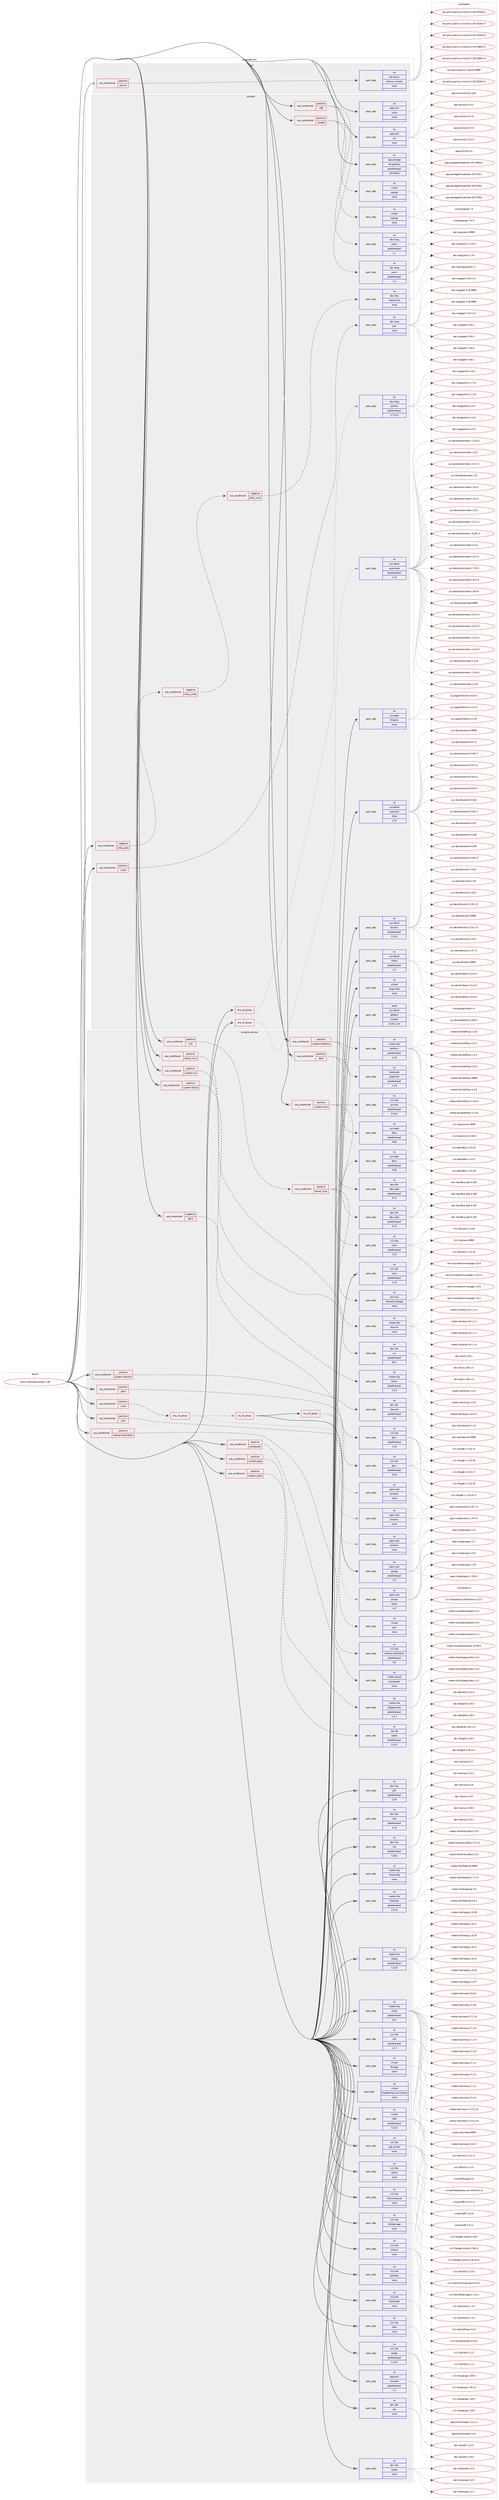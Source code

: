 digraph prolog {

# *************
# Graph options
# *************

newrank=true;
concentrate=true;
compound=true;
graph [rankdir=LR,fontname=Helvetica,fontsize=10,ranksep=1.5];#, ranksep=2.5, nodesep=0.2];
edge  [arrowhead=vee];
node  [fontname=Helvetica,fontsize=10];

# **********
# The ebuild
# **********

subgraph cluster_leftcol {
color=gray;
rank=same;
label=<<i>ebuild</i>>;
id [label="www-client/seamonkey-2.48", color=red, width=4, href="../www-client/seamonkey-2.48.svg"];
}

# ****************
# The dependencies
# ****************

subgraph cluster_midcol {
color=gray;
label=<<i>dependencies</i>>;
subgraph cluster_compile {
fillcolor="#eeeeee";
style=filled;
label=<<i>compile</i>>;
subgraph any8918 {
dependency504751 [label=<<TABLE BORDER="0" CELLBORDER="1" CELLSPACING="0" CELLPADDING="4"><TR><TD CELLPADDING="10">any_of_group</TD></TR></TABLE>>, shape=none, color=red];subgraph pack375352 {
dependency504752 [label=<<TABLE BORDER="0" CELLBORDER="1" CELLSPACING="0" CELLPADDING="4" WIDTH="220"><TR><TD ROWSPAN="6" CELLPADDING="30">pack_dep</TD></TR><TR><TD WIDTH="110">no</TD></TR><TR><TD>dev-lang</TD></TR><TR><TD>python</TD></TR><TR><TD>greaterequal</TD></TR><TR><TD>2.7.5-r2</TD></TR></TABLE>>, shape=none, color=blue];
}
dependency504751:e -> dependency504752:w [weight=20,style="dotted",arrowhead="oinv"];
}
id:e -> dependency504751:w [weight=20,style="solid",arrowhead="vee"];
subgraph any8919 {
dependency504753 [label=<<TABLE BORDER="0" CELLBORDER="1" CELLSPACING="0" CELLPADDING="4"><TR><TD CELLPADDING="10">any_of_group</TD></TR></TABLE>>, shape=none, color=red];subgraph pack375353 {
dependency504754 [label=<<TABLE BORDER="0" CELLBORDER="1" CELLSPACING="0" CELLPADDING="4" WIDTH="220"><TR><TD ROWSPAN="6" CELLPADDING="30">pack_dep</TD></TR><TR><TD WIDTH="110">no</TD></TR><TR><TD>sys-devel</TD></TR><TR><TD>automake</TD></TR><TR><TD>greaterequal</TD></TR><TR><TD>1.15</TD></TR></TABLE>>, shape=none, color=blue];
}
dependency504753:e -> dependency504754:w [weight=20,style="dotted",arrowhead="oinv"];
}
id:e -> dependency504753:w [weight=20,style="solid",arrowhead="vee"];
subgraph cond120148 {
dependency504755 [label=<<TABLE BORDER="0" CELLBORDER="1" CELLSPACING="0" CELLPADDING="4"><TR><TD ROWSPAN="3" CELLPADDING="10">use_conditional</TD></TR><TR><TD>negative</TD></TR><TR><TD>elibc_glibc</TD></TR></TABLE>>, shape=none, color=red];
subgraph cond120149 {
dependency504756 [label=<<TABLE BORDER="0" CELLBORDER="1" CELLSPACING="0" CELLPADDING="4"><TR><TD ROWSPAN="3" CELLPADDING="10">use_conditional</TD></TR><TR><TD>negative</TD></TR><TR><TD>elibc_uclibc</TD></TR></TABLE>>, shape=none, color=red];
subgraph cond120150 {
dependency504757 [label=<<TABLE BORDER="0" CELLBORDER="1" CELLSPACING="0" CELLPADDING="4"><TR><TD ROWSPAN="3" CELLPADDING="10">use_conditional</TD></TR><TR><TD>negative</TD></TR><TR><TD>elibc_musl</TD></TR></TABLE>>, shape=none, color=red];
subgraph pack375354 {
dependency504758 [label=<<TABLE BORDER="0" CELLBORDER="1" CELLSPACING="0" CELLPADDING="4" WIDTH="220"><TR><TD ROWSPAN="6" CELLPADDING="30">pack_dep</TD></TR><TR><TD WIDTH="110">no</TD></TR><TR><TD>dev-libs</TD></TR><TR><TD>libexecinfo</TD></TR><TR><TD>none</TD></TR><TR><TD></TD></TR></TABLE>>, shape=none, color=blue];
}
dependency504757:e -> dependency504758:w [weight=20,style="dashed",arrowhead="vee"];
}
dependency504756:e -> dependency504757:w [weight=20,style="dashed",arrowhead="vee"];
}
dependency504755:e -> dependency504756:w [weight=20,style="dashed",arrowhead="vee"];
}
id:e -> dependency504755:w [weight=20,style="solid",arrowhead="vee"];
subgraph cond120151 {
dependency504759 [label=<<TABLE BORDER="0" CELLBORDER="1" CELLSPACING="0" CELLPADDING="4"><TR><TD ROWSPAN="3" CELLPADDING="10">use_conditional</TD></TR><TR><TD>positive</TD></TR><TR><TD>amd64</TD></TR></TABLE>>, shape=none, color=red];
subgraph pack375355 {
dependency504760 [label=<<TABLE BORDER="0" CELLBORDER="1" CELLSPACING="0" CELLPADDING="4" WIDTH="220"><TR><TD ROWSPAN="6" CELLPADDING="30">pack_dep</TD></TR><TR><TD WIDTH="110">no</TD></TR><TR><TD>dev-lang</TD></TR><TR><TD>yasm</TD></TR><TR><TD>greaterequal</TD></TR><TR><TD>1.1</TD></TR></TABLE>>, shape=none, color=blue];
}
dependency504759:e -> dependency504760:w [weight=20,style="dashed",arrowhead="vee"];
subgraph pack375356 {
dependency504761 [label=<<TABLE BORDER="0" CELLBORDER="1" CELLSPACING="0" CELLPADDING="4" WIDTH="220"><TR><TD ROWSPAN="6" CELLPADDING="30">pack_dep</TD></TR><TR><TD WIDTH="110">no</TD></TR><TR><TD>virtual</TD></TR><TR><TD>opengl</TD></TR><TR><TD>none</TD></TR><TR><TD></TD></TR></TABLE>>, shape=none, color=blue];
}
dependency504759:e -> dependency504761:w [weight=20,style="dashed",arrowhead="vee"];
}
id:e -> dependency504759:w [weight=20,style="solid",arrowhead="vee"];
subgraph cond120152 {
dependency504762 [label=<<TABLE BORDER="0" CELLBORDER="1" CELLSPACING="0" CELLPADDING="4"><TR><TD ROWSPAN="3" CELLPADDING="10">use_conditional</TD></TR><TR><TD>positive</TD></TR><TR><TD>crypt</TD></TR></TABLE>>, shape=none, color=red];
subgraph pack375357 {
dependency504763 [label=<<TABLE BORDER="0" CELLBORDER="1" CELLSPACING="0" CELLPADDING="4" WIDTH="220"><TR><TD ROWSPAN="6" CELLPADDING="30">pack_dep</TD></TR><TR><TD WIDTH="110">no</TD></TR><TR><TD>dev-lang</TD></TR><TR><TD>perl</TD></TR><TR><TD>none</TD></TR><TR><TD></TD></TR></TABLE>>, shape=none, color=blue];
}
dependency504762:e -> dependency504763:w [weight=20,style="dashed",arrowhead="vee"];
}
id:e -> dependency504762:w [weight=20,style="solid",arrowhead="vee"];
subgraph cond120153 {
dependency504764 [label=<<TABLE BORDER="0" CELLBORDER="1" CELLSPACING="0" CELLPADDING="4"><TR><TD ROWSPAN="3" CELLPADDING="10">use_conditional</TD></TR><TR><TD>positive</TD></TR><TR><TD>x86</TD></TR></TABLE>>, shape=none, color=red];
subgraph pack375358 {
dependency504765 [label=<<TABLE BORDER="0" CELLBORDER="1" CELLSPACING="0" CELLPADDING="4" WIDTH="220"><TR><TD ROWSPAN="6" CELLPADDING="30">pack_dep</TD></TR><TR><TD WIDTH="110">no</TD></TR><TR><TD>dev-lang</TD></TR><TR><TD>yasm</TD></TR><TR><TD>greaterequal</TD></TR><TR><TD>1.1</TD></TR></TABLE>>, shape=none, color=blue];
}
dependency504764:e -> dependency504765:w [weight=20,style="dashed",arrowhead="vee"];
subgraph pack375359 {
dependency504766 [label=<<TABLE BORDER="0" CELLBORDER="1" CELLSPACING="0" CELLPADDING="4" WIDTH="220"><TR><TD ROWSPAN="6" CELLPADDING="30">pack_dep</TD></TR><TR><TD WIDTH="110">no</TD></TR><TR><TD>virtual</TD></TR><TR><TD>opengl</TD></TR><TR><TD>none</TD></TR><TR><TD></TD></TR></TABLE>>, shape=none, color=blue];
}
dependency504764:e -> dependency504766:w [weight=20,style="dashed",arrowhead="vee"];
}
id:e -> dependency504764:w [weight=20,style="solid",arrowhead="vee"];
subgraph pack375360 {
dependency504767 [label=<<TABLE BORDER="0" CELLBORDER="1" CELLSPACING="0" CELLPADDING="4" WIDTH="220"><TR><TD ROWSPAN="6" CELLPADDING="30">pack_dep</TD></TR><TR><TD WIDTH="110">no</TD></TR><TR><TD>app-arch</TD></TR><TR><TD>unzip</TD></TR><TR><TD>none</TD></TR><TR><TD></TD></TR></TABLE>>, shape=none, color=blue];
}
id:e -> dependency504767:w [weight=20,style="solid",arrowhead="vee"];
subgraph pack375361 {
dependency504768 [label=<<TABLE BORDER="0" CELLBORDER="1" CELLSPACING="0" CELLPADDING="4" WIDTH="220"><TR><TD ROWSPAN="6" CELLPADDING="30">pack_dep</TD></TR><TR><TD WIDTH="110">no</TD></TR><TR><TD>app-arch</TD></TR><TR><TD>zip</TD></TR><TR><TD>none</TD></TR><TR><TD></TD></TR></TABLE>>, shape=none, color=blue];
}
id:e -> dependency504768:w [weight=20,style="solid",arrowhead="vee"];
subgraph pack375362 {
dependency504769 [label=<<TABLE BORDER="0" CELLBORDER="1" CELLSPACING="0" CELLPADDING="4" WIDTH="220"><TR><TD ROWSPAN="6" CELLPADDING="30">pack_dep</TD></TR><TR><TD WIDTH="110">no</TD></TR><TR><TD>app-portage</TD></TR><TR><TD>elt-patches</TD></TR><TR><TD>greaterequal</TD></TR><TR><TD>20170422</TD></TR></TABLE>>, shape=none, color=blue];
}
id:e -> dependency504769:w [weight=20,style="solid",arrowhead="vee"];
subgraph pack375363 {
dependency504770 [label=<<TABLE BORDER="0" CELLBORDER="1" CELLSPACING="0" CELLPADDING="4" WIDTH="220"><TR><TD ROWSPAN="6" CELLPADDING="30">pack_dep</TD></TR><TR><TD WIDTH="110">no</TD></TR><TR><TD>sys-apps</TD></TR><TR><TD>findutils</TD></TR><TR><TD>none</TD></TR><TR><TD></TD></TR></TABLE>>, shape=none, color=blue];
}
id:e -> dependency504770:w [weight=20,style="solid",arrowhead="vee"];
subgraph pack375364 {
dependency504771 [label=<<TABLE BORDER="0" CELLBORDER="1" CELLSPACING="0" CELLPADDING="4" WIDTH="220"><TR><TD ROWSPAN="6" CELLPADDING="30">pack_dep</TD></TR><TR><TD WIDTH="110">no</TD></TR><TR><TD>sys-devel</TD></TR><TR><TD>autoconf</TD></TR><TR><TD>tilde</TD></TR><TR><TD>2.13</TD></TR></TABLE>>, shape=none, color=blue];
}
id:e -> dependency504771:w [weight=20,style="solid",arrowhead="vee"];
subgraph pack375365 {
dependency504772 [label=<<TABLE BORDER="0" CELLBORDER="1" CELLSPACING="0" CELLPADDING="4" WIDTH="220"><TR><TD ROWSPAN="6" CELLPADDING="30">pack_dep</TD></TR><TR><TD WIDTH="110">no</TD></TR><TR><TD>sys-devel</TD></TR><TR><TD>binutils</TD></TR><TR><TD>greaterequal</TD></TR><TR><TD>2.16.1</TD></TR></TABLE>>, shape=none, color=blue];
}
id:e -> dependency504772:w [weight=20,style="solid",arrowhead="vee"];
subgraph pack375366 {
dependency504773 [label=<<TABLE BORDER="0" CELLBORDER="1" CELLSPACING="0" CELLPADDING="4" WIDTH="220"><TR><TD ROWSPAN="6" CELLPADDING="30">pack_dep</TD></TR><TR><TD WIDTH="110">no</TD></TR><TR><TD>sys-devel</TD></TR><TR><TD>libtool</TD></TR><TR><TD>greaterequal</TD></TR><TR><TD>2.4</TD></TR></TABLE>>, shape=none, color=blue];
}
id:e -> dependency504773:w [weight=20,style="solid",arrowhead="vee"];
subgraph pack375367 {
dependency504774 [label=<<TABLE BORDER="0" CELLBORDER="1" CELLSPACING="0" CELLPADDING="4" WIDTH="220"><TR><TD ROWSPAN="6" CELLPADDING="30">pack_dep</TD></TR><TR><TD WIDTH="110">no</TD></TR><TR><TD>virtual</TD></TR><TR><TD>pkgconfig</TD></TR><TR><TD>none</TD></TR><TR><TD></TD></TR></TABLE>>, shape=none, color=blue];
}
id:e -> dependency504774:w [weight=20,style="solid",arrowhead="vee"];
subgraph pack375368 {
dependency504775 [label=<<TABLE BORDER="0" CELLBORDER="1" CELLSPACING="0" CELLPADDING="4" WIDTH="220"><TR><TD ROWSPAN="6" CELLPADDING="30">pack_dep</TD></TR><TR><TD WIDTH="110">weak</TD></TR><TR><TD>sys-devel</TD></TR><TR><TD>gettext</TD></TR><TR><TD>smaller</TD></TR><TR><TD>0.18.1.1-r3</TD></TR></TABLE>>, shape=none, color=blue];
}
id:e -> dependency504775:w [weight=20,style="solid",arrowhead="vee"];
}
subgraph cluster_compileandrun {
fillcolor="#eeeeee";
style=filled;
label=<<i>compile and run</i>>;
subgraph cond120154 {
dependency504776 [label=<<TABLE BORDER="0" CELLBORDER="1" CELLSPACING="0" CELLPADDING="4"><TR><TD ROWSPAN="3" CELLPADDING="10">use_conditional</TD></TR><TR><TD>negative</TD></TR><TR><TD>gtk3</TD></TR></TABLE>>, shape=none, color=red];
subgraph pack375369 {
dependency504777 [label=<<TABLE BORDER="0" CELLBORDER="1" CELLSPACING="0" CELLPADDING="4" WIDTH="220"><TR><TD ROWSPAN="6" CELLPADDING="30">pack_dep</TD></TR><TR><TD WIDTH="110">no</TD></TR><TR><TD>x11-libs</TD></TR><TR><TD>gtk+</TD></TR><TR><TD>greaterequal</TD></TR><TR><TD>2.18</TD></TR></TABLE>>, shape=none, color=blue];
}
dependency504776:e -> dependency504777:w [weight=20,style="dashed",arrowhead="vee"];
}
id:e -> dependency504776:w [weight=20,style="solid",arrowhead="odotvee"];
subgraph cond120155 {
dependency504778 [label=<<TABLE BORDER="0" CELLBORDER="1" CELLSPACING="0" CELLPADDING="4"><TR><TD ROWSPAN="3" CELLPADDING="10">use_conditional</TD></TR><TR><TD>positive</TD></TR><TR><TD>crypt</TD></TR></TABLE>>, shape=none, color=red];
subgraph any8920 {
dependency504779 [label=<<TABLE BORDER="0" CELLBORDER="1" CELLSPACING="0" CELLPADDING="4"><TR><TD CELLPADDING="10">any_of_group</TD></TR></TABLE>>, shape=none, color=red];subgraph all336 {
dependency504780 [label=<<TABLE BORDER="0" CELLBORDER="1" CELLSPACING="0" CELLPADDING="4"><TR><TD CELLPADDING="10">all_of_group</TD></TR></TABLE>>, shape=none, color=red];subgraph pack375370 {
dependency504781 [label=<<TABLE BORDER="0" CELLBORDER="1" CELLSPACING="0" CELLPADDING="4" WIDTH="220"><TR><TD ROWSPAN="6" CELLPADDING="30">pack_dep</TD></TR><TR><TD WIDTH="110">no</TD></TR><TR><TD>app-crypt</TD></TR><TR><TD>gnupg</TD></TR><TR><TD>greaterequal</TD></TR><TR><TD>2.0</TD></TR></TABLE>>, shape=none, color=blue];
}
dependency504780:e -> dependency504781:w [weight=20,style="solid",arrowhead="inv"];
subgraph any8921 {
dependency504782 [label=<<TABLE BORDER="0" CELLBORDER="1" CELLSPACING="0" CELLPADDING="4"><TR><TD CELLPADDING="10">any_of_group</TD></TR></TABLE>>, shape=none, color=red];subgraph pack375371 {
dependency504783 [label=<<TABLE BORDER="0" CELLBORDER="1" CELLSPACING="0" CELLPADDING="4" WIDTH="220"><TR><TD ROWSPAN="6" CELLPADDING="30">pack_dep</TD></TR><TR><TD WIDTH="110">no</TD></TR><TR><TD>app-crypt</TD></TR><TR><TD>pinentry</TD></TR><TR><TD>none</TD></TR><TR><TD></TD></TR></TABLE>>, shape=none, color=blue];
}
dependency504782:e -> dependency504783:w [weight=20,style="dotted",arrowhead="oinv"];
subgraph pack375372 {
dependency504784 [label=<<TABLE BORDER="0" CELLBORDER="1" CELLSPACING="0" CELLPADDING="4" WIDTH="220"><TR><TD ROWSPAN="6" CELLPADDING="30">pack_dep</TD></TR><TR><TD WIDTH="110">no</TD></TR><TR><TD>app-crypt</TD></TR><TR><TD>pinentry</TD></TR><TR><TD>none</TD></TR><TR><TD></TD></TR></TABLE>>, shape=none, color=blue];
}
dependency504782:e -> dependency504784:w [weight=20,style="dotted",arrowhead="oinv"];
subgraph pack375373 {
dependency504785 [label=<<TABLE BORDER="0" CELLBORDER="1" CELLSPACING="0" CELLPADDING="4" WIDTH="220"><TR><TD ROWSPAN="6" CELLPADDING="30">pack_dep</TD></TR><TR><TD WIDTH="110">no</TD></TR><TR><TD>app-crypt</TD></TR><TR><TD>pinentry</TD></TR><TR><TD>none</TD></TR><TR><TD></TD></TR></TABLE>>, shape=none, color=blue];
}
dependency504782:e -> dependency504785:w [weight=20,style="dotted",arrowhead="oinv"];
}
dependency504780:e -> dependency504782:w [weight=20,style="solid",arrowhead="inv"];
}
dependency504779:e -> dependency504780:w [weight=20,style="dotted",arrowhead="oinv"];
subgraph pack375374 {
dependency504786 [label=<<TABLE BORDER="0" CELLBORDER="1" CELLSPACING="0" CELLPADDING="4" WIDTH="220"><TR><TD ROWSPAN="6" CELLPADDING="30">pack_dep</TD></TR><TR><TD WIDTH="110">no</TD></TR><TR><TD>app-crypt</TD></TR><TR><TD>gnupg</TD></TR><TR><TD>equal</TD></TR><TR><TD>1.4*</TD></TR></TABLE>>, shape=none, color=blue];
}
dependency504779:e -> dependency504786:w [weight=20,style="dotted",arrowhead="oinv"];
}
dependency504778:e -> dependency504779:w [weight=20,style="dashed",arrowhead="vee"];
}
id:e -> dependency504778:w [weight=20,style="solid",arrowhead="odotvee"];
subgraph cond120156 {
dependency504787 [label=<<TABLE BORDER="0" CELLBORDER="1" CELLSPACING="0" CELLPADDING="4"><TR><TD ROWSPAN="3" CELLPADDING="10">use_conditional</TD></TR><TR><TD>positive</TD></TR><TR><TD>dbus</TD></TR></TABLE>>, shape=none, color=red];
subgraph pack375375 {
dependency504788 [label=<<TABLE BORDER="0" CELLBORDER="1" CELLSPACING="0" CELLPADDING="4" WIDTH="220"><TR><TD ROWSPAN="6" CELLPADDING="30">pack_dep</TD></TR><TR><TD WIDTH="110">no</TD></TR><TR><TD>sys-apps</TD></TR><TR><TD>dbus</TD></TR><TR><TD>greaterequal</TD></TR><TR><TD>0.60</TD></TR></TABLE>>, shape=none, color=blue];
}
dependency504787:e -> dependency504788:w [weight=20,style="dashed",arrowhead="vee"];
subgraph pack375376 {
dependency504789 [label=<<TABLE BORDER="0" CELLBORDER="1" CELLSPACING="0" CELLPADDING="4" WIDTH="220"><TR><TD ROWSPAN="6" CELLPADDING="30">pack_dep</TD></TR><TR><TD WIDTH="110">no</TD></TR><TR><TD>dev-libs</TD></TR><TR><TD>dbus-glib</TD></TR><TR><TD>greaterequal</TD></TR><TR><TD>0.72</TD></TR></TABLE>>, shape=none, color=blue];
}
dependency504787:e -> dependency504789:w [weight=20,style="dashed",arrowhead="vee"];
}
id:e -> dependency504787:w [weight=20,style="solid",arrowhead="odotvee"];
subgraph cond120157 {
dependency504790 [label=<<TABLE BORDER="0" CELLBORDER="1" CELLSPACING="0" CELLPADDING="4"><TR><TD ROWSPAN="3" CELLPADDING="10">use_conditional</TD></TR><TR><TD>positive</TD></TR><TR><TD>gtk3</TD></TR></TABLE>>, shape=none, color=red];
subgraph pack375377 {
dependency504791 [label=<<TABLE BORDER="0" CELLBORDER="1" CELLSPACING="0" CELLPADDING="4" WIDTH="220"><TR><TD ROWSPAN="6" CELLPADDING="30">pack_dep</TD></TR><TR><TD WIDTH="110">no</TD></TR><TR><TD>x11-libs</TD></TR><TR><TD>gtk+</TD></TR><TR><TD>greaterequal</TD></TR><TR><TD>3.4.0</TD></TR></TABLE>>, shape=none, color=blue];
}
dependency504790:e -> dependency504791:w [weight=20,style="dashed",arrowhead="vee"];
}
id:e -> dependency504790:w [weight=20,style="solid",arrowhead="odotvee"];
subgraph cond120158 {
dependency504792 [label=<<TABLE BORDER="0" CELLBORDER="1" CELLSPACING="0" CELLPADDING="4"><TR><TD ROWSPAN="3" CELLPADDING="10">use_conditional</TD></TR><TR><TD>positive</TD></TR><TR><TD>jack</TD></TR></TABLE>>, shape=none, color=red];
subgraph pack375378 {
dependency504793 [label=<<TABLE BORDER="0" CELLBORDER="1" CELLSPACING="0" CELLPADDING="4" WIDTH="220"><TR><TD ROWSPAN="6" CELLPADDING="30">pack_dep</TD></TR><TR><TD WIDTH="110">no</TD></TR><TR><TD>virtual</TD></TR><TR><TD>jack</TD></TR><TR><TD>none</TD></TR><TR><TD></TD></TR></TABLE>>, shape=none, color=blue];
}
dependency504792:e -> dependency504793:w [weight=20,style="dashed",arrowhead="vee"];
}
id:e -> dependency504792:w [weight=20,style="solid",arrowhead="odotvee"];
subgraph cond120159 {
dependency504794 [label=<<TABLE BORDER="0" CELLBORDER="1" CELLSPACING="0" CELLPADDING="4"><TR><TD ROWSPAN="3" CELLPADDING="10">use_conditional</TD></TR><TR><TD>positive</TD></TR><TR><TD>kernel_linux</TD></TR></TABLE>>, shape=none, color=red];
subgraph pack375379 {
dependency504795 [label=<<TABLE BORDER="0" CELLBORDER="1" CELLSPACING="0" CELLPADDING="4" WIDTH="220"><TR><TD ROWSPAN="6" CELLPADDING="30">pack_dep</TD></TR><TR><TD WIDTH="110">no</TD></TR><TR><TD>media-libs</TD></TR><TR><TD>alsa-lib</TD></TR><TR><TD>none</TD></TR><TR><TD></TD></TR></TABLE>>, shape=none, color=blue];
}
dependency504794:e -> dependency504795:w [weight=20,style="dashed",arrowhead="vee"];
}
id:e -> dependency504794:w [weight=20,style="solid",arrowhead="odotvee"];
subgraph cond120160 {
dependency504796 [label=<<TABLE BORDER="0" CELLBORDER="1" CELLSPACING="0" CELLPADDING="4"><TR><TD ROWSPAN="3" CELLPADDING="10">use_conditional</TD></TR><TR><TD>positive</TD></TR><TR><TD>pulseaudio</TD></TR></TABLE>>, shape=none, color=red];
subgraph pack375380 {
dependency504797 [label=<<TABLE BORDER="0" CELLBORDER="1" CELLSPACING="0" CELLPADDING="4" WIDTH="220"><TR><TD ROWSPAN="6" CELLPADDING="30">pack_dep</TD></TR><TR><TD WIDTH="110">no</TD></TR><TR><TD>media-sound</TD></TR><TR><TD>pulseaudio</TD></TR><TR><TD>none</TD></TR><TR><TD></TD></TR></TABLE>>, shape=none, color=blue];
}
dependency504796:e -> dependency504797:w [weight=20,style="dashed",arrowhead="vee"];
}
id:e -> dependency504796:w [weight=20,style="solid",arrowhead="odotvee"];
subgraph cond120161 {
dependency504798 [label=<<TABLE BORDER="0" CELLBORDER="1" CELLSPACING="0" CELLPADDING="4"><TR><TD ROWSPAN="3" CELLPADDING="10">use_conditional</TD></TR><TR><TD>positive</TD></TR><TR><TD>startup-notification</TD></TR></TABLE>>, shape=none, color=red];
subgraph pack375381 {
dependency504799 [label=<<TABLE BORDER="0" CELLBORDER="1" CELLSPACING="0" CELLPADDING="4" WIDTH="220"><TR><TD ROWSPAN="6" CELLPADDING="30">pack_dep</TD></TR><TR><TD WIDTH="110">no</TD></TR><TR><TD>x11-libs</TD></TR><TR><TD>startup-notification</TD></TR><TR><TD>greaterequal</TD></TR><TR><TD>0.8</TD></TR></TABLE>>, shape=none, color=blue];
}
dependency504798:e -> dependency504799:w [weight=20,style="dashed",arrowhead="vee"];
}
id:e -> dependency504798:w [weight=20,style="solid",arrowhead="odotvee"];
subgraph cond120162 {
dependency504800 [label=<<TABLE BORDER="0" CELLBORDER="1" CELLSPACING="0" CELLPADDING="4"><TR><TD ROWSPAN="3" CELLPADDING="10">use_conditional</TD></TR><TR><TD>positive</TD></TR><TR><TD>system-cairo</TD></TR></TABLE>>, shape=none, color=red];
subgraph pack375382 {
dependency504801 [label=<<TABLE BORDER="0" CELLBORDER="1" CELLSPACING="0" CELLPADDING="4" WIDTH="220"><TR><TD ROWSPAN="6" CELLPADDING="30">pack_dep</TD></TR><TR><TD WIDTH="110">no</TD></TR><TR><TD>x11-libs</TD></TR><TR><TD>cairo</TD></TR><TR><TD>greaterequal</TD></TR><TR><TD>1.12</TD></TR></TABLE>>, shape=none, color=blue];
}
dependency504800:e -> dependency504801:w [weight=20,style="dashed",arrowhead="vee"];
subgraph pack375383 {
dependency504802 [label=<<TABLE BORDER="0" CELLBORDER="1" CELLSPACING="0" CELLPADDING="4" WIDTH="220"><TR><TD ROWSPAN="6" CELLPADDING="30">pack_dep</TD></TR><TR><TD WIDTH="110">no</TD></TR><TR><TD>x11-libs</TD></TR><TR><TD>pixman</TD></TR><TR><TD>greaterequal</TD></TR><TR><TD>0.19.2</TD></TR></TABLE>>, shape=none, color=blue];
}
dependency504800:e -> dependency504802:w [weight=20,style="dashed",arrowhead="vee"];
}
id:e -> dependency504800:w [weight=20,style="solid",arrowhead="odotvee"];
subgraph cond120163 {
dependency504803 [label=<<TABLE BORDER="0" CELLBORDER="1" CELLSPACING="0" CELLPADDING="4"><TR><TD ROWSPAN="3" CELLPADDING="10">use_conditional</TD></TR><TR><TD>positive</TD></TR><TR><TD>system-harfbuzz</TD></TR></TABLE>>, shape=none, color=red];
subgraph pack375384 {
dependency504804 [label=<<TABLE BORDER="0" CELLBORDER="1" CELLSPACING="0" CELLPADDING="4" WIDTH="220"><TR><TD ROWSPAN="6" CELLPADDING="30">pack_dep</TD></TR><TR><TD WIDTH="110">no</TD></TR><TR><TD>media-libs</TD></TR><TR><TD>harfbuzz</TD></TR><TR><TD>greaterequal</TD></TR><TR><TD>1.2.6</TD></TR></TABLE>>, shape=none, color=blue];
}
dependency504803:e -> dependency504804:w [weight=20,style="dashed",arrowhead="vee"];
subgraph pack375385 {
dependency504805 [label=<<TABLE BORDER="0" CELLBORDER="1" CELLSPACING="0" CELLPADDING="4" WIDTH="220"><TR><TD ROWSPAN="6" CELLPADDING="30">pack_dep</TD></TR><TR><TD WIDTH="110">no</TD></TR><TR><TD>media-gfx</TD></TR><TR><TD>graphite2</TD></TR><TR><TD>greaterequal</TD></TR><TR><TD>1.3.8</TD></TR></TABLE>>, shape=none, color=blue];
}
dependency504803:e -> dependency504805:w [weight=20,style="dashed",arrowhead="vee"];
}
id:e -> dependency504803:w [weight=20,style="solid",arrowhead="odotvee"];
subgraph cond120164 {
dependency504806 [label=<<TABLE BORDER="0" CELLBORDER="1" CELLSPACING="0" CELLPADDING="4"><TR><TD ROWSPAN="3" CELLPADDING="10">use_conditional</TD></TR><TR><TD>positive</TD></TR><TR><TD>system-icu</TD></TR></TABLE>>, shape=none, color=red];
subgraph pack375386 {
dependency504807 [label=<<TABLE BORDER="0" CELLBORDER="1" CELLSPACING="0" CELLPADDING="4" WIDTH="220"><TR><TD ROWSPAN="6" CELLPADDING="30">pack_dep</TD></TR><TR><TD WIDTH="110">no</TD></TR><TR><TD>dev-libs</TD></TR><TR><TD>icu</TD></TR><TR><TD>greaterequal</TD></TR><TR><TD>56.1</TD></TR></TABLE>>, shape=none, color=blue];
}
dependency504806:e -> dependency504807:w [weight=20,style="dashed",arrowhead="vee"];
}
id:e -> dependency504806:w [weight=20,style="solid",arrowhead="odotvee"];
subgraph cond120165 {
dependency504808 [label=<<TABLE BORDER="0" CELLBORDER="1" CELLSPACING="0" CELLPADDING="4"><TR><TD ROWSPAN="3" CELLPADDING="10">use_conditional</TD></TR><TR><TD>positive</TD></TR><TR><TD>system-jpeg</TD></TR></TABLE>>, shape=none, color=red];
subgraph pack375387 {
dependency504809 [label=<<TABLE BORDER="0" CELLBORDER="1" CELLSPACING="0" CELLPADDING="4" WIDTH="220"><TR><TD ROWSPAN="6" CELLPADDING="30">pack_dep</TD></TR><TR><TD WIDTH="110">no</TD></TR><TR><TD>media-libs</TD></TR><TR><TD>libjpeg-turbo</TD></TR><TR><TD>greaterequal</TD></TR><TR><TD>1.2.1</TD></TR></TABLE>>, shape=none, color=blue];
}
dependency504808:e -> dependency504809:w [weight=20,style="dashed",arrowhead="vee"];
}
id:e -> dependency504808:w [weight=20,style="solid",arrowhead="odotvee"];
subgraph cond120166 {
dependency504810 [label=<<TABLE BORDER="0" CELLBORDER="1" CELLSPACING="0" CELLPADDING="4"><TR><TD ROWSPAN="3" CELLPADDING="10">use_conditional</TD></TR><TR><TD>positive</TD></TR><TR><TD>system-libevent</TD></TR></TABLE>>, shape=none, color=red];
subgraph pack375388 {
dependency504811 [label=<<TABLE BORDER="0" CELLBORDER="1" CELLSPACING="0" CELLPADDING="4" WIDTH="220"><TR><TD ROWSPAN="6" CELLPADDING="30">pack_dep</TD></TR><TR><TD WIDTH="110">no</TD></TR><TR><TD>dev-libs</TD></TR><TR><TD>libevent</TD></TR><TR><TD>greaterequal</TD></TR><TR><TD>2.0</TD></TR></TABLE>>, shape=none, color=blue];
}
dependency504810:e -> dependency504811:w [weight=20,style="dashed",arrowhead="vee"];
}
id:e -> dependency504810:w [weight=20,style="solid",arrowhead="odotvee"];
subgraph cond120167 {
dependency504812 [label=<<TABLE BORDER="0" CELLBORDER="1" CELLSPACING="0" CELLPADDING="4"><TR><TD ROWSPAN="3" CELLPADDING="10">use_conditional</TD></TR><TR><TD>positive</TD></TR><TR><TD>system-libvpx</TD></TR></TABLE>>, shape=none, color=red];
subgraph pack375389 {
dependency504813 [label=<<TABLE BORDER="0" CELLBORDER="1" CELLSPACING="0" CELLPADDING="4" WIDTH="220"><TR><TD ROWSPAN="6" CELLPADDING="30">pack_dep</TD></TR><TR><TD WIDTH="110">no</TD></TR><TR><TD>media-libs</TD></TR><TR><TD>libvpx</TD></TR><TR><TD>greaterequal</TD></TR><TR><TD>1.5.0</TD></TR></TABLE>>, shape=none, color=blue];
}
dependency504812:e -> dependency504813:w [weight=20,style="dashed",arrowhead="vee"];
}
id:e -> dependency504812:w [weight=20,style="solid",arrowhead="odotvee"];
subgraph cond120168 {
dependency504814 [label=<<TABLE BORDER="0" CELLBORDER="1" CELLSPACING="0" CELLPADDING="4"><TR><TD ROWSPAN="3" CELLPADDING="10">use_conditional</TD></TR><TR><TD>positive</TD></TR><TR><TD>system-sqlite</TD></TR></TABLE>>, shape=none, color=red];
subgraph pack375390 {
dependency504815 [label=<<TABLE BORDER="0" CELLBORDER="1" CELLSPACING="0" CELLPADDING="4" WIDTH="220"><TR><TD ROWSPAN="6" CELLPADDING="30">pack_dep</TD></TR><TR><TD WIDTH="110">no</TD></TR><TR><TD>dev-db</TD></TR><TR><TD>sqlite</TD></TR><TR><TD>greaterequal</TD></TR><TR><TD>3.14.1</TD></TR></TABLE>>, shape=none, color=blue];
}
dependency504814:e -> dependency504815:w [weight=20,style="dashed",arrowhead="vee"];
}
id:e -> dependency504814:w [weight=20,style="solid",arrowhead="odotvee"];
subgraph cond120169 {
dependency504816 [label=<<TABLE BORDER="0" CELLBORDER="1" CELLSPACING="0" CELLPADDING="4"><TR><TD ROWSPAN="3" CELLPADDING="10">use_conditional</TD></TR><TR><TD>positive</TD></TR><TR><TD>wifi</TD></TR></TABLE>>, shape=none, color=red];
subgraph cond120170 {
dependency504817 [label=<<TABLE BORDER="0" CELLBORDER="1" CELLSPACING="0" CELLPADDING="4"><TR><TD ROWSPAN="3" CELLPADDING="10">use_conditional</TD></TR><TR><TD>positive</TD></TR><TR><TD>kernel_linux</TD></TR></TABLE>>, shape=none, color=red];
subgraph pack375391 {
dependency504818 [label=<<TABLE BORDER="0" CELLBORDER="1" CELLSPACING="0" CELLPADDING="4" WIDTH="220"><TR><TD ROWSPAN="6" CELLPADDING="30">pack_dep</TD></TR><TR><TD WIDTH="110">no</TD></TR><TR><TD>sys-apps</TD></TR><TR><TD>dbus</TD></TR><TR><TD>greaterequal</TD></TR><TR><TD>0.60</TD></TR></TABLE>>, shape=none, color=blue];
}
dependency504817:e -> dependency504818:w [weight=20,style="dashed",arrowhead="vee"];
subgraph pack375392 {
dependency504819 [label=<<TABLE BORDER="0" CELLBORDER="1" CELLSPACING="0" CELLPADDING="4" WIDTH="220"><TR><TD ROWSPAN="6" CELLPADDING="30">pack_dep</TD></TR><TR><TD WIDTH="110">no</TD></TR><TR><TD>dev-libs</TD></TR><TR><TD>dbus-glib</TD></TR><TR><TD>greaterequal</TD></TR><TR><TD>0.72</TD></TR></TABLE>>, shape=none, color=blue];
}
dependency504817:e -> dependency504819:w [weight=20,style="dashed",arrowhead="vee"];
subgraph pack375393 {
dependency504820 [label=<<TABLE BORDER="0" CELLBORDER="1" CELLSPACING="0" CELLPADDING="4" WIDTH="220"><TR><TD ROWSPAN="6" CELLPADDING="30">pack_dep</TD></TR><TR><TD WIDTH="110">no</TD></TR><TR><TD>net-misc</TD></TR><TR><TD>networkmanager</TD></TR><TR><TD>none</TD></TR><TR><TD></TD></TR></TABLE>>, shape=none, color=blue];
}
dependency504817:e -> dependency504820:w [weight=20,style="dashed",arrowhead="vee"];
}
dependency504816:e -> dependency504817:w [weight=20,style="dashed",arrowhead="vee"];
}
id:e -> dependency504816:w [weight=20,style="solid",arrowhead="odotvee"];
subgraph pack375394 {
dependency504821 [label=<<TABLE BORDER="0" CELLBORDER="1" CELLSPACING="0" CELLPADDING="4" WIDTH="220"><TR><TD ROWSPAN="6" CELLPADDING="30">pack_dep</TD></TR><TR><TD WIDTH="110">no</TD></TR><TR><TD>app-text</TD></TR><TR><TD>hunspell</TD></TR><TR><TD>greaterequal</TD></TR><TR><TD>1.2</TD></TR></TABLE>>, shape=none, color=blue];
}
id:e -> dependency504821:w [weight=20,style="solid",arrowhead="odotvee"];
subgraph pack375395 {
dependency504822 [label=<<TABLE BORDER="0" CELLBORDER="1" CELLSPACING="0" CELLPADDING="4" WIDTH="220"><TR><TD ROWSPAN="6" CELLPADDING="30">pack_dep</TD></TR><TR><TD WIDTH="110">no</TD></TR><TR><TD>dev-libs</TD></TR><TR><TD>atk</TD></TR><TR><TD>none</TD></TR><TR><TD></TD></TR></TABLE>>, shape=none, color=blue];
}
id:e -> dependency504822:w [weight=20,style="solid",arrowhead="odotvee"];
subgraph pack375396 {
dependency504823 [label=<<TABLE BORDER="0" CELLBORDER="1" CELLSPACING="0" CELLPADDING="4" WIDTH="220"><TR><TD ROWSPAN="6" CELLPADDING="30">pack_dep</TD></TR><TR><TD WIDTH="110">no</TD></TR><TR><TD>dev-libs</TD></TR><TR><TD>expat</TD></TR><TR><TD>none</TD></TR><TR><TD></TD></TR></TABLE>>, shape=none, color=blue];
}
id:e -> dependency504823:w [weight=20,style="solid",arrowhead="odotvee"];
subgraph pack375397 {
dependency504824 [label=<<TABLE BORDER="0" CELLBORDER="1" CELLSPACING="0" CELLPADDING="4" WIDTH="220"><TR><TD ROWSPAN="6" CELLPADDING="30">pack_dep</TD></TR><TR><TD WIDTH="110">no</TD></TR><TR><TD>dev-libs</TD></TR><TR><TD>glib</TD></TR><TR><TD>greaterequal</TD></TR><TR><TD>2.26</TD></TR></TABLE>>, shape=none, color=blue];
}
id:e -> dependency504824:w [weight=20,style="solid",arrowhead="odotvee"];
subgraph pack375398 {
dependency504825 [label=<<TABLE BORDER="0" CELLBORDER="1" CELLSPACING="0" CELLPADDING="4" WIDTH="220"><TR><TD ROWSPAN="6" CELLPADDING="30">pack_dep</TD></TR><TR><TD WIDTH="110">no</TD></TR><TR><TD>dev-libs</TD></TR><TR><TD>nspr</TD></TR><TR><TD>greaterequal</TD></TR><TR><TD>4.13</TD></TR></TABLE>>, shape=none, color=blue];
}
id:e -> dependency504825:w [weight=20,style="solid",arrowhead="odotvee"];
subgraph pack375399 {
dependency504826 [label=<<TABLE BORDER="0" CELLBORDER="1" CELLSPACING="0" CELLPADDING="4" WIDTH="220"><TR><TD ROWSPAN="6" CELLPADDING="30">pack_dep</TD></TR><TR><TD WIDTH="110">no</TD></TR><TR><TD>dev-libs</TD></TR><TR><TD>nss</TD></TR><TR><TD>greaterequal</TD></TR><TR><TD>3.28.1</TD></TR></TABLE>>, shape=none, color=blue];
}
id:e -> dependency504826:w [weight=20,style="solid",arrowhead="odotvee"];
subgraph pack375400 {
dependency504827 [label=<<TABLE BORDER="0" CELLBORDER="1" CELLSPACING="0" CELLPADDING="4" WIDTH="220"><TR><TD ROWSPAN="6" CELLPADDING="30">pack_dep</TD></TR><TR><TD WIDTH="110">no</TD></TR><TR><TD>media-libs</TD></TR><TR><TD>fontconfig</TD></TR><TR><TD>none</TD></TR><TR><TD></TD></TR></TABLE>>, shape=none, color=blue];
}
id:e -> dependency504827:w [weight=20,style="solid",arrowhead="odotvee"];
subgraph pack375401 {
dependency504828 [label=<<TABLE BORDER="0" CELLBORDER="1" CELLSPACING="0" CELLPADDING="4" WIDTH="220"><TR><TD ROWSPAN="6" CELLPADDING="30">pack_dep</TD></TR><TR><TD WIDTH="110">no</TD></TR><TR><TD>media-libs</TD></TR><TR><TD>freetype</TD></TR><TR><TD>greaterequal</TD></TR><TR><TD>2.4.10</TD></TR></TABLE>>, shape=none, color=blue];
}
id:e -> dependency504828:w [weight=20,style="solid",arrowhead="odotvee"];
subgraph pack375402 {
dependency504829 [label=<<TABLE BORDER="0" CELLBORDER="1" CELLSPACING="0" CELLPADDING="4" WIDTH="220"><TR><TD ROWSPAN="6" CELLPADDING="30">pack_dep</TD></TR><TR><TD WIDTH="110">no</TD></TR><TR><TD>media-libs</TD></TR><TR><TD>libpng</TD></TR><TR><TD>greaterequal</TD></TR><TR><TD>1.6.25</TD></TR></TABLE>>, shape=none, color=blue];
}
id:e -> dependency504829:w [weight=20,style="solid",arrowhead="odotvee"];
subgraph pack375403 {
dependency504830 [label=<<TABLE BORDER="0" CELLBORDER="1" CELLSPACING="0" CELLPADDING="4" WIDTH="220"><TR><TD ROWSPAN="6" CELLPADDING="30">pack_dep</TD></TR><TR><TD WIDTH="110">no</TD></TR><TR><TD>media-libs</TD></TR><TR><TD>mesa</TD></TR><TR><TD>greaterequal</TD></TR><TR><TD>10.2</TD></TR></TABLE>>, shape=none, color=blue];
}
id:e -> dependency504830:w [weight=20,style="solid",arrowhead="odotvee"];
subgraph pack375404 {
dependency504831 [label=<<TABLE BORDER="0" CELLBORDER="1" CELLSPACING="0" CELLPADDING="4" WIDTH="220"><TR><TD ROWSPAN="6" CELLPADDING="30">pack_dep</TD></TR><TR><TD WIDTH="110">no</TD></TR><TR><TD>sys-libs</TD></TR><TR><TD>zlib</TD></TR><TR><TD>greaterequal</TD></TR><TR><TD>1.2.3</TD></TR></TABLE>>, shape=none, color=blue];
}
id:e -> dependency504831:w [weight=20,style="solid",arrowhead="odotvee"];
subgraph pack375405 {
dependency504832 [label=<<TABLE BORDER="0" CELLBORDER="1" CELLSPACING="0" CELLPADDING="4" WIDTH="220"><TR><TD ROWSPAN="6" CELLPADDING="30">pack_dep</TD></TR><TR><TD WIDTH="110">no</TD></TR><TR><TD>virtual</TD></TR><TR><TD>ffmpeg</TD></TR><TR><TD>none</TD></TR><TR><TD></TD></TR></TABLE>>, shape=none, color=blue];
}
id:e -> dependency504832:w [weight=20,style="solid",arrowhead="odotvee"];
subgraph pack375406 {
dependency504833 [label=<<TABLE BORDER="0" CELLBORDER="1" CELLSPACING="0" CELLPADDING="4" WIDTH="220"><TR><TD ROWSPAN="6" CELLPADDING="30">pack_dep</TD></TR><TR><TD WIDTH="110">no</TD></TR><TR><TD>virtual</TD></TR><TR><TD>freedesktop-icon-theme</TD></TR><TR><TD>none</TD></TR><TR><TD></TD></TR></TABLE>>, shape=none, color=blue];
}
id:e -> dependency504833:w [weight=20,style="solid",arrowhead="odotvee"];
subgraph pack375407 {
dependency504834 [label=<<TABLE BORDER="0" CELLBORDER="1" CELLSPACING="0" CELLPADDING="4" WIDTH="220"><TR><TD ROWSPAN="6" CELLPADDING="30">pack_dep</TD></TR><TR><TD WIDTH="110">no</TD></TR><TR><TD>virtual</TD></TR><TR><TD>libffi</TD></TR><TR><TD>greaterequal</TD></TR><TR><TD>3.0.10</TD></TR></TABLE>>, shape=none, color=blue];
}
id:e -> dependency504834:w [weight=20,style="solid",arrowhead="odotvee"];
subgraph pack375408 {
dependency504835 [label=<<TABLE BORDER="0" CELLBORDER="1" CELLSPACING="0" CELLPADDING="4" WIDTH="220"><TR><TD ROWSPAN="6" CELLPADDING="30">pack_dep</TD></TR><TR><TD WIDTH="110">no</TD></TR><TR><TD>x11-libs</TD></TR><TR><TD>cairo</TD></TR><TR><TD>greaterequal</TD></TR><TR><TD>1.10</TD></TR></TABLE>>, shape=none, color=blue];
}
id:e -> dependency504835:w [weight=20,style="solid",arrowhead="odotvee"];
subgraph pack375409 {
dependency504836 [label=<<TABLE BORDER="0" CELLBORDER="1" CELLSPACING="0" CELLPADDING="4" WIDTH="220"><TR><TD ROWSPAN="6" CELLPADDING="30">pack_dep</TD></TR><TR><TD WIDTH="110">no</TD></TR><TR><TD>x11-libs</TD></TR><TR><TD>gdk-pixbuf</TD></TR><TR><TD>none</TD></TR><TR><TD></TD></TR></TABLE>>, shape=none, color=blue];
}
id:e -> dependency504836:w [weight=20,style="solid",arrowhead="odotvee"];
subgraph pack375410 {
dependency504837 [label=<<TABLE BORDER="0" CELLBORDER="1" CELLSPACING="0" CELLPADDING="4" WIDTH="220"><TR><TD ROWSPAN="6" CELLPADDING="30">pack_dep</TD></TR><TR><TD WIDTH="110">no</TD></TR><TR><TD>x11-libs</TD></TR><TR><TD>libX11</TD></TR><TR><TD>none</TD></TR><TR><TD></TD></TR></TABLE>>, shape=none, color=blue];
}
id:e -> dependency504837:w [weight=20,style="solid",arrowhead="odotvee"];
subgraph pack375411 {
dependency504838 [label=<<TABLE BORDER="0" CELLBORDER="1" CELLSPACING="0" CELLPADDING="4" WIDTH="220"><TR><TD ROWSPAN="6" CELLPADDING="30">pack_dep</TD></TR><TR><TD WIDTH="110">no</TD></TR><TR><TD>x11-libs</TD></TR><TR><TD>libXcomposite</TD></TR><TR><TD>none</TD></TR><TR><TD></TD></TR></TABLE>>, shape=none, color=blue];
}
id:e -> dependency504838:w [weight=20,style="solid",arrowhead="odotvee"];
subgraph pack375412 {
dependency504839 [label=<<TABLE BORDER="0" CELLBORDER="1" CELLSPACING="0" CELLPADDING="4" WIDTH="220"><TR><TD ROWSPAN="6" CELLPADDING="30">pack_dep</TD></TR><TR><TD WIDTH="110">no</TD></TR><TR><TD>x11-libs</TD></TR><TR><TD>libXdamage</TD></TR><TR><TD>none</TD></TR><TR><TD></TD></TR></TABLE>>, shape=none, color=blue];
}
id:e -> dependency504839:w [weight=20,style="solid",arrowhead="odotvee"];
subgraph pack375413 {
dependency504840 [label=<<TABLE BORDER="0" CELLBORDER="1" CELLSPACING="0" CELLPADDING="4" WIDTH="220"><TR><TD ROWSPAN="6" CELLPADDING="30">pack_dep</TD></TR><TR><TD WIDTH="110">no</TD></TR><TR><TD>x11-libs</TD></TR><TR><TD>libXext</TD></TR><TR><TD>none</TD></TR><TR><TD></TD></TR></TABLE>>, shape=none, color=blue];
}
id:e -> dependency504840:w [weight=20,style="solid",arrowhead="odotvee"];
subgraph pack375414 {
dependency504841 [label=<<TABLE BORDER="0" CELLBORDER="1" CELLSPACING="0" CELLPADDING="4" WIDTH="220"><TR><TD ROWSPAN="6" CELLPADDING="30">pack_dep</TD></TR><TR><TD WIDTH="110">no</TD></TR><TR><TD>x11-libs</TD></TR><TR><TD>libXfixes</TD></TR><TR><TD>none</TD></TR><TR><TD></TD></TR></TABLE>>, shape=none, color=blue];
}
id:e -> dependency504841:w [weight=20,style="solid",arrowhead="odotvee"];
subgraph pack375415 {
dependency504842 [label=<<TABLE BORDER="0" CELLBORDER="1" CELLSPACING="0" CELLPADDING="4" WIDTH="220"><TR><TD ROWSPAN="6" CELLPADDING="30">pack_dep</TD></TR><TR><TD WIDTH="110">no</TD></TR><TR><TD>x11-libs</TD></TR><TR><TD>libXrender</TD></TR><TR><TD>none</TD></TR><TR><TD></TD></TR></TABLE>>, shape=none, color=blue];
}
id:e -> dependency504842:w [weight=20,style="solid",arrowhead="odotvee"];
subgraph pack375416 {
dependency504843 [label=<<TABLE BORDER="0" CELLBORDER="1" CELLSPACING="0" CELLPADDING="4" WIDTH="220"><TR><TD ROWSPAN="6" CELLPADDING="30">pack_dep</TD></TR><TR><TD WIDTH="110">no</TD></TR><TR><TD>x11-libs</TD></TR><TR><TD>libXt</TD></TR><TR><TD>none</TD></TR><TR><TD></TD></TR></TABLE>>, shape=none, color=blue];
}
id:e -> dependency504843:w [weight=20,style="solid",arrowhead="odotvee"];
subgraph pack375417 {
dependency504844 [label=<<TABLE BORDER="0" CELLBORDER="1" CELLSPACING="0" CELLPADDING="4" WIDTH="220"><TR><TD ROWSPAN="6" CELLPADDING="30">pack_dep</TD></TR><TR><TD WIDTH="110">no</TD></TR><TR><TD>x11-libs</TD></TR><TR><TD>pango</TD></TR><TR><TD>greaterequal</TD></TR><TR><TD>1.22.0</TD></TR></TABLE>>, shape=none, color=blue];
}
id:e -> dependency504844:w [weight=20,style="solid",arrowhead="odotvee"];
}
subgraph cluster_run {
fillcolor="#eeeeee";
style=filled;
label=<<i>run</i>>;
subgraph cond120171 {
dependency504845 [label=<<TABLE BORDER="0" CELLBORDER="1" CELLSPACING="0" CELLPADDING="4"><TR><TD ROWSPAN="3" CELLPADDING="10">use_conditional</TD></TR><TR><TD>positive</TD></TR><TR><TD>selinux</TD></TR></TABLE>>, shape=none, color=red];
subgraph pack375418 {
dependency504846 [label=<<TABLE BORDER="0" CELLBORDER="1" CELLSPACING="0" CELLPADDING="4" WIDTH="220"><TR><TD ROWSPAN="6" CELLPADDING="30">pack_dep</TD></TR><TR><TD WIDTH="110">no</TD></TR><TR><TD>sec-policy</TD></TR><TR><TD>selinux-mozilla</TD></TR><TR><TD>none</TD></TR><TR><TD></TD></TR></TABLE>>, shape=none, color=blue];
}
dependency504845:e -> dependency504846:w [weight=20,style="dashed",arrowhead="vee"];
}
id:e -> dependency504845:w [weight=20,style="solid",arrowhead="odot"];
}
}

# **************
# The candidates
# **************

subgraph cluster_choices {
rank=same;
color=gray;
label=<<i>candidates</i>>;

subgraph choice375352 {
color=black;
nodesep=1;
choice10010111845108971101034711212111610411111045504655464950 [label="dev-lang/python-2.7.12", color=red, width=4,href="../dev-lang/python-2.7.12.svg"];
choice10010111845108971101034711212111610411111045504655464952 [label="dev-lang/python-2.7.14", color=red, width=4,href="../dev-lang/python-2.7.14.svg"];
choice100101118451089711010347112121116104111110455146524653 [label="dev-lang/python-3.4.5", color=red, width=4,href="../dev-lang/python-3.4.5.svg"];
choice100101118451089711010347112121116104111110455146524654 [label="dev-lang/python-3.4.6", color=red, width=4,href="../dev-lang/python-3.4.6.svg"];
choice100101118451089711010347112121116104111110455146534652 [label="dev-lang/python-3.5.4", color=red, width=4,href="../dev-lang/python-3.5.4.svg"];
choice100101118451089711010347112121116104111110455146544651 [label="dev-lang/python-3.6.3", color=red, width=4,href="../dev-lang/python-3.6.3.svg"];
dependency504752:e -> choice10010111845108971101034711212111610411111045504655464950:w [style=dotted,weight="100"];
dependency504752:e -> choice10010111845108971101034711212111610411111045504655464952:w [style=dotted,weight="100"];
dependency504752:e -> choice100101118451089711010347112121116104111110455146524653:w [style=dotted,weight="100"];
dependency504752:e -> choice100101118451089711010347112121116104111110455146524654:w [style=dotted,weight="100"];
dependency504752:e -> choice100101118451089711010347112121116104111110455146534652:w [style=dotted,weight="100"];
dependency504752:e -> choice100101118451089711010347112121116104111110455146544651:w [style=dotted,weight="100"];
}
subgraph choice375353 {
color=black;
nodesep=1;
choice11512111545100101118101108479711711611110997107101454946494846514511449 [label="sys-devel/automake-1.10.3-r1", color=red, width=4,href="../sys-devel/automake-1.10.3-r1.svg"];
choice11512111545100101118101108479711711611110997107101454946494846514511450 [label="sys-devel/automake-1.10.3-r2", color=red, width=4,href="../sys-devel/automake-1.10.3-r2.svg"];
choice11512111545100101118101108479711711611110997107101454946494946544511449 [label="sys-devel/automake-1.11.6-r1", color=red, width=4,href="../sys-devel/automake-1.11.6-r1.svg"];
choice11512111545100101118101108479711711611110997107101454946494946544511450 [label="sys-devel/automake-1.11.6-r2", color=red, width=4,href="../sys-devel/automake-1.11.6-r2.svg"];
choice1151211154510010111810110847971171161111099710710145494649504654 [label="sys-devel/automake-1.12.6", color=red, width=4,href="../sys-devel/automake-1.12.6.svg"];
choice11512111545100101118101108479711711611110997107101454946495046544511449 [label="sys-devel/automake-1.12.6-r1", color=red, width=4,href="../sys-devel/automake-1.12.6-r1.svg"];
choice1151211154510010111810110847971171161111099710710145494649514652 [label="sys-devel/automake-1.13.4", color=red, width=4,href="../sys-devel/automake-1.13.4.svg"];
choice11512111545100101118101108479711711611110997107101454946495146524511449 [label="sys-devel/automake-1.13.4-r1", color=red, width=4,href="../sys-devel/automake-1.13.4-r1.svg"];
choice1151211154510010111810110847971171161111099710710145494649524649 [label="sys-devel/automake-1.14.1", color=red, width=4,href="../sys-devel/automake-1.14.1.svg"];
choice11512111545100101118101108479711711611110997107101454946495246494511449 [label="sys-devel/automake-1.14.1-r1", color=red, width=4,href="../sys-devel/automake-1.14.1-r1.svg"];
choice115121115451001011181011084797117116111109971071014549464953 [label="sys-devel/automake-1.15", color=red, width=4,href="../sys-devel/automake-1.15.svg"];
choice1151211154510010111810110847971171161111099710710145494649534511449 [label="sys-devel/automake-1.15-r1", color=red, width=4,href="../sys-devel/automake-1.15-r1.svg"];
choice1151211154510010111810110847971171161111099710710145494649534511450 [label="sys-devel/automake-1.15-r2", color=red, width=4,href="../sys-devel/automake-1.15-r2.svg"];
choice1151211154510010111810110847971171161111099710710145494649534649 [label="sys-devel/automake-1.15.1", color=red, width=4,href="../sys-devel/automake-1.15.1.svg"];
choice11512111545100101118101108479711711611110997107101454946495346494511449 [label="sys-devel/automake-1.15.1-r1", color=red, width=4,href="../sys-devel/automake-1.15.1-r1.svg"];
choice115121115451001011181011084797117116111109971071014549465295112544511450 [label="sys-devel/automake-1.4_p6-r2", color=red, width=4,href="../sys-devel/automake-1.4_p6-r2.svg"];
choice11512111545100101118101108479711711611110997107101454946534511450 [label="sys-devel/automake-1.5-r2", color=red, width=4,href="../sys-devel/automake-1.5-r2.svg"];
choice115121115451001011181011084797117116111109971071014549465446514511450 [label="sys-devel/automake-1.6.3-r2", color=red, width=4,href="../sys-devel/automake-1.6.3-r2.svg"];
choice115121115451001011181011084797117116111109971071014549465546574511451 [label="sys-devel/automake-1.7.9-r3", color=red, width=4,href="../sys-devel/automake-1.7.9-r3.svg"];
choice115121115451001011181011084797117116111109971071014549465646534511453 [label="sys-devel/automake-1.8.5-r5", color=red, width=4,href="../sys-devel/automake-1.8.5-r5.svg"];
choice115121115451001011181011084797117116111109971071014549465746544511452 [label="sys-devel/automake-1.9.6-r4", color=red, width=4,href="../sys-devel/automake-1.9.6-r4.svg"];
choice115121115451001011181011084797117116111109971071014557575757 [label="sys-devel/automake-9999", color=red, width=4,href="../sys-devel/automake-9999.svg"];
dependency504754:e -> choice11512111545100101118101108479711711611110997107101454946494846514511449:w [style=dotted,weight="100"];
dependency504754:e -> choice11512111545100101118101108479711711611110997107101454946494846514511450:w [style=dotted,weight="100"];
dependency504754:e -> choice11512111545100101118101108479711711611110997107101454946494946544511449:w [style=dotted,weight="100"];
dependency504754:e -> choice11512111545100101118101108479711711611110997107101454946494946544511450:w [style=dotted,weight="100"];
dependency504754:e -> choice1151211154510010111810110847971171161111099710710145494649504654:w [style=dotted,weight="100"];
dependency504754:e -> choice11512111545100101118101108479711711611110997107101454946495046544511449:w [style=dotted,weight="100"];
dependency504754:e -> choice1151211154510010111810110847971171161111099710710145494649514652:w [style=dotted,weight="100"];
dependency504754:e -> choice11512111545100101118101108479711711611110997107101454946495146524511449:w [style=dotted,weight="100"];
dependency504754:e -> choice1151211154510010111810110847971171161111099710710145494649524649:w [style=dotted,weight="100"];
dependency504754:e -> choice11512111545100101118101108479711711611110997107101454946495246494511449:w [style=dotted,weight="100"];
dependency504754:e -> choice115121115451001011181011084797117116111109971071014549464953:w [style=dotted,weight="100"];
dependency504754:e -> choice1151211154510010111810110847971171161111099710710145494649534511449:w [style=dotted,weight="100"];
dependency504754:e -> choice1151211154510010111810110847971171161111099710710145494649534511450:w [style=dotted,weight="100"];
dependency504754:e -> choice1151211154510010111810110847971171161111099710710145494649534649:w [style=dotted,weight="100"];
dependency504754:e -> choice11512111545100101118101108479711711611110997107101454946495346494511449:w [style=dotted,weight="100"];
dependency504754:e -> choice115121115451001011181011084797117116111109971071014549465295112544511450:w [style=dotted,weight="100"];
dependency504754:e -> choice11512111545100101118101108479711711611110997107101454946534511450:w [style=dotted,weight="100"];
dependency504754:e -> choice115121115451001011181011084797117116111109971071014549465446514511450:w [style=dotted,weight="100"];
dependency504754:e -> choice115121115451001011181011084797117116111109971071014549465546574511451:w [style=dotted,weight="100"];
dependency504754:e -> choice115121115451001011181011084797117116111109971071014549465646534511453:w [style=dotted,weight="100"];
dependency504754:e -> choice115121115451001011181011084797117116111109971071014549465746544511452:w [style=dotted,weight="100"];
dependency504754:e -> choice115121115451001011181011084797117116111109971071014557575757:w [style=dotted,weight="100"];
}
subgraph choice375354 {
color=black;
nodesep=1;
choice100101118451081059811547108105981011201019910511010211145494649 [label="dev-libs/libexecinfo-1.1", color=red, width=4,href="../dev-libs/libexecinfo-1.1.svg"];
dependency504758:e -> choice100101118451081059811547108105981011201019910511010211145494649:w [style=dotted,weight="100"];
}
subgraph choice375355 {
color=black;
nodesep=1;
choice100101118451089711010347121971151094549465046484511449 [label="dev-lang/yasm-1.2.0-r1", color=red, width=4,href="../dev-lang/yasm-1.2.0-r1.svg"];
choice10010111845108971101034712197115109454946514648 [label="dev-lang/yasm-1.3.0", color=red, width=4,href="../dev-lang/yasm-1.3.0.svg"];
choice100101118451089711010347121971151094557575757 [label="dev-lang/yasm-9999", color=red, width=4,href="../dev-lang/yasm-9999.svg"];
dependency504760:e -> choice100101118451089711010347121971151094549465046484511449:w [style=dotted,weight="100"];
dependency504760:e -> choice10010111845108971101034712197115109454946514648:w [style=dotted,weight="100"];
dependency504760:e -> choice100101118451089711010347121971151094557575757:w [style=dotted,weight="100"];
}
subgraph choice375356 {
color=black;
nodesep=1;
choice118105114116117971084711111210111010310845554648 [label="virtual/opengl-7.0", color=red, width=4,href="../virtual/opengl-7.0.svg"];
choice1181051141161179710847111112101110103108455546484511449 [label="virtual/opengl-7.0-r1", color=red, width=4,href="../virtual/opengl-7.0-r1.svg"];
dependency504761:e -> choice118105114116117971084711111210111010310845554648:w [style=dotted,weight="100"];
dependency504761:e -> choice1181051141161179710847111112101110103108455546484511449:w [style=dotted,weight="100"];
}
subgraph choice375357 {
color=black;
nodesep=1;
choice100101118451089711010347112101114108455346505246494511450 [label="dev-lang/perl-5.24.1-r2", color=red, width=4,href="../dev-lang/perl-5.24.1-r2.svg"];
choice10010111845108971101034711210111410845534650524650 [label="dev-lang/perl-5.24.2", color=red, width=4,href="../dev-lang/perl-5.24.2.svg"];
choice10010111845108971101034711210111410845534650524651 [label="dev-lang/perl-5.24.3", color=red, width=4,href="../dev-lang/perl-5.24.3.svg"];
choice10010111845108971101034711210111410845534650544648 [label="dev-lang/perl-5.26.0", color=red, width=4,href="../dev-lang/perl-5.26.0.svg"];
choice10010111845108971101034711210111410845534650544649 [label="dev-lang/perl-5.26.1", color=red, width=4,href="../dev-lang/perl-5.26.1.svg"];
choice100101118451089711010347112101114108455346505446494511449 [label="dev-lang/perl-5.26.1-r1", color=red, width=4,href="../dev-lang/perl-5.26.1-r1.svg"];
choice10010111845108971101034711210111410845534650544657575757 [label="dev-lang/perl-5.26.9999", color=red, width=4,href="../dev-lang/perl-5.26.9999.svg"];
choice10010111845108971101034711210111410845534650564657575757 [label="dev-lang/perl-5.28.9999", color=red, width=4,href="../dev-lang/perl-5.28.9999.svg"];
dependency504763:e -> choice100101118451089711010347112101114108455346505246494511450:w [style=dotted,weight="100"];
dependency504763:e -> choice10010111845108971101034711210111410845534650524650:w [style=dotted,weight="100"];
dependency504763:e -> choice10010111845108971101034711210111410845534650524651:w [style=dotted,weight="100"];
dependency504763:e -> choice10010111845108971101034711210111410845534650544648:w [style=dotted,weight="100"];
dependency504763:e -> choice10010111845108971101034711210111410845534650544649:w [style=dotted,weight="100"];
dependency504763:e -> choice100101118451089711010347112101114108455346505446494511449:w [style=dotted,weight="100"];
dependency504763:e -> choice10010111845108971101034711210111410845534650544657575757:w [style=dotted,weight="100"];
dependency504763:e -> choice10010111845108971101034711210111410845534650564657575757:w [style=dotted,weight="100"];
}
subgraph choice375358 {
color=black;
nodesep=1;
choice100101118451089711010347121971151094549465046484511449 [label="dev-lang/yasm-1.2.0-r1", color=red, width=4,href="../dev-lang/yasm-1.2.0-r1.svg"];
choice10010111845108971101034712197115109454946514648 [label="dev-lang/yasm-1.3.0", color=red, width=4,href="../dev-lang/yasm-1.3.0.svg"];
choice100101118451089711010347121971151094557575757 [label="dev-lang/yasm-9999", color=red, width=4,href="../dev-lang/yasm-9999.svg"];
dependency504765:e -> choice100101118451089711010347121971151094549465046484511449:w [style=dotted,weight="100"];
dependency504765:e -> choice10010111845108971101034712197115109454946514648:w [style=dotted,weight="100"];
dependency504765:e -> choice100101118451089711010347121971151094557575757:w [style=dotted,weight="100"];
}
subgraph choice375359 {
color=black;
nodesep=1;
choice118105114116117971084711111210111010310845554648 [label="virtual/opengl-7.0", color=red, width=4,href="../virtual/opengl-7.0.svg"];
choice1181051141161179710847111112101110103108455546484511449 [label="virtual/opengl-7.0-r1", color=red, width=4,href="../virtual/opengl-7.0-r1.svg"];
dependency504766:e -> choice118105114116117971084711111210111010310845554648:w [style=dotted,weight="100"];
dependency504766:e -> choice1181051141161179710847111112101110103108455546484511449:w [style=dotted,weight="100"];
}
subgraph choice375360 {
color=black;
nodesep=1;
choice971121124597114991044711711012210511245544648951125048 [label="app-arch/unzip-6.0_p20", color=red, width=4,href="../app-arch/unzip-6.0_p20.svg"];
dependency504767:e -> choice971121124597114991044711711012210511245544648951125048:w [style=dotted,weight="100"];
}
subgraph choice375361 {
color=black;
nodesep=1;
choice971121124597114991044712210511245504651504511449 [label="app-arch/zip-2.32-r1", color=red, width=4,href="../app-arch/zip-2.32-r1.svg"];
choice971121124597114991044712210511245514648 [label="app-arch/zip-3.0", color=red, width=4,href="../app-arch/zip-3.0.svg"];
choice9711211245971149910447122105112455146484511449 [label="app-arch/zip-3.0-r1", color=red, width=4,href="../app-arch/zip-3.0-r1.svg"];
choice9711211245971149910447122105112455146484511450 [label="app-arch/zip-3.0-r2", color=red, width=4,href="../app-arch/zip-3.0-r2.svg"];
choice9711211245971149910447122105112455146484511451 [label="app-arch/zip-3.0-r3", color=red, width=4,href="../app-arch/zip-3.0-r3.svg"];
dependency504768:e -> choice971121124597114991044712210511245504651504511449:w [style=dotted,weight="100"];
dependency504768:e -> choice971121124597114991044712210511245514648:w [style=dotted,weight="100"];
dependency504768:e -> choice9711211245971149910447122105112455146484511449:w [style=dotted,weight="100"];
dependency504768:e -> choice9711211245971149910447122105112455146484511450:w [style=dotted,weight="100"];
dependency504768:e -> choice9711211245971149910447122105112455146484511451:w [style=dotted,weight="100"];
}
subgraph choice375362 {
color=black;
nodesep=1;
choice97112112451121111141169710310147101108116451129711699104101115455048495548514955 [label="app-portage/elt-patches-20170317", color=red, width=4,href="../app-portage/elt-patches-20170317.svg"];
choice97112112451121111141169710310147101108116451129711699104101115455048495548525050 [label="app-portage/elt-patches-20170422", color=red, width=4,href="../app-portage/elt-patches-20170422.svg"];
choice97112112451121111141169710310147101108116451129711699104101115455048495548564953 [label="app-portage/elt-patches-20170815", color=red, width=4,href="../app-portage/elt-patches-20170815.svg"];
choice971121124511211111411697103101471011081164511297116991041011154550484955485650544649 [label="app-portage/elt-patches-20170826.1", color=red, width=4,href="../app-portage/elt-patches-20170826.1.svg"];
dependency504769:e -> choice97112112451121111141169710310147101108116451129711699104101115455048495548514955:w [style=dotted,weight="100"];
dependency504769:e -> choice97112112451121111141169710310147101108116451129711699104101115455048495548525050:w [style=dotted,weight="100"];
dependency504769:e -> choice97112112451121111141169710310147101108116451129711699104101115455048495548564953:w [style=dotted,weight="100"];
dependency504769:e -> choice971121124511211111411697103101471011081164511297116991041011154550484955485650544649:w [style=dotted,weight="100"];
}
subgraph choice375363 {
color=black;
nodesep=1;
choice1151211154597112112115471021051101001171161051081154552465246504511450 [label="sys-apps/findutils-4.4.2-r2", color=red, width=4,href="../sys-apps/findutils-4.4.2-r2.svg"];
choice11512111545971121121154710210511010011711610510811545524653464956 [label="sys-apps/findutils-4.5.18", color=red, width=4,href="../sys-apps/findutils-4.5.18.svg"];
choice1151211154597112112115471021051101001171161051081154552465446484511449 [label="sys-apps/findutils-4.6.0-r1", color=red, width=4,href="../sys-apps/findutils-4.6.0-r1.svg"];
dependency504770:e -> choice1151211154597112112115471021051101001171161051081154552465246504511450:w [style=dotted,weight="100"];
dependency504770:e -> choice11512111545971121121154710210511010011711610510811545524653464956:w [style=dotted,weight="100"];
dependency504770:e -> choice1151211154597112112115471021051101001171161051081154552465446484511449:w [style=dotted,weight="100"];
}
subgraph choice375364 {
color=black;
nodesep=1;
choice115121115451001011181011084797117116111991111101024550464951 [label="sys-devel/autoconf-2.13", color=red, width=4,href="../sys-devel/autoconf-2.13.svg"];
choice1151211154510010111810110847971171161119911111010245504653574511455 [label="sys-devel/autoconf-2.59-r7", color=red, width=4,href="../sys-devel/autoconf-2.59-r7.svg"];
choice1151211154510010111810110847971171161119911111010245504654494511450 [label="sys-devel/autoconf-2.61-r2", color=red, width=4,href="../sys-devel/autoconf-2.61-r2.svg"];
choice1151211154510010111810110847971171161119911111010245504654504511449 [label="sys-devel/autoconf-2.62-r1", color=red, width=4,href="../sys-devel/autoconf-2.62-r1.svg"];
choice1151211154510010111810110847971171161119911111010245504654514511449 [label="sys-devel/autoconf-2.63-r1", color=red, width=4,href="../sys-devel/autoconf-2.63-r1.svg"];
choice115121115451001011181011084797117116111991111101024550465452 [label="sys-devel/autoconf-2.64", color=red, width=4,href="../sys-devel/autoconf-2.64.svg"];
choice1151211154510010111810110847971171161119911111010245504654534511449 [label="sys-devel/autoconf-2.65-r1", color=red, width=4,href="../sys-devel/autoconf-2.65-r1.svg"];
choice115121115451001011181011084797117116111991111101024550465455 [label="sys-devel/autoconf-2.67", color=red, width=4,href="../sys-devel/autoconf-2.67.svg"];
choice115121115451001011181011084797117116111991111101024550465456 [label="sys-devel/autoconf-2.68", color=red, width=4,href="../sys-devel/autoconf-2.68.svg"];
choice115121115451001011181011084797117116111991111101024550465457 [label="sys-devel/autoconf-2.69", color=red, width=4,href="../sys-devel/autoconf-2.69.svg"];
choice1151211154510010111810110847971171161119911111010245504654574511452 [label="sys-devel/autoconf-2.69-r4", color=red, width=4,href="../sys-devel/autoconf-2.69-r4.svg"];
choice115121115451001011181011084797117116111991111101024557575757 [label="sys-devel/autoconf-9999", color=red, width=4,href="../sys-devel/autoconf-9999.svg"];
dependency504771:e -> choice115121115451001011181011084797117116111991111101024550464951:w [style=dotted,weight="100"];
dependency504771:e -> choice1151211154510010111810110847971171161119911111010245504653574511455:w [style=dotted,weight="100"];
dependency504771:e -> choice1151211154510010111810110847971171161119911111010245504654494511450:w [style=dotted,weight="100"];
dependency504771:e -> choice1151211154510010111810110847971171161119911111010245504654504511449:w [style=dotted,weight="100"];
dependency504771:e -> choice1151211154510010111810110847971171161119911111010245504654514511449:w [style=dotted,weight="100"];
dependency504771:e -> choice115121115451001011181011084797117116111991111101024550465452:w [style=dotted,weight="100"];
dependency504771:e -> choice1151211154510010111810110847971171161119911111010245504654534511449:w [style=dotted,weight="100"];
dependency504771:e -> choice115121115451001011181011084797117116111991111101024550465455:w [style=dotted,weight="100"];
dependency504771:e -> choice115121115451001011181011084797117116111991111101024550465456:w [style=dotted,weight="100"];
dependency504771:e -> choice115121115451001011181011084797117116111991111101024550465457:w [style=dotted,weight="100"];
dependency504771:e -> choice1151211154510010111810110847971171161119911111010245504654574511452:w [style=dotted,weight="100"];
dependency504771:e -> choice115121115451001011181011084797117116111991111101024557575757:w [style=dotted,weight="100"];
}
subgraph choice375365 {
color=black;
nodesep=1;
choice115121115451001011181011084798105110117116105108115455046505346494511449 [label="sys-devel/binutils-2.25.1-r1", color=red, width=4,href="../sys-devel/binutils-2.25.1-r1.svg"];
choice11512111545100101118101108479810511011711610510811545504650544649 [label="sys-devel/binutils-2.26.1", color=red, width=4,href="../sys-devel/binutils-2.26.1.svg"];
choice11512111545100101118101108479810511011711610510811545504650554511449 [label="sys-devel/binutils-2.27-r1", color=red, width=4,href="../sys-devel/binutils-2.27-r1.svg"];
choice11512111545100101118101108479810511011711610510811545504650564649 [label="sys-devel/binutils-2.28.1", color=red, width=4,href="../sys-devel/binutils-2.28.1.svg"];
choice1151211154510010111810110847981051101171161051081154550465057 [label="sys-devel/binutils-2.29", color=red, width=4,href="../sys-devel/binutils-2.29.svg"];
choice11512111545100101118101108479810511011711610510811545504650574649 [label="sys-devel/binutils-2.29.1", color=red, width=4,href="../sys-devel/binutils-2.29.1.svg"];
choice115121115451001011181011084798105110117116105108115455046505746494511449 [label="sys-devel/binutils-2.29.1-r1", color=red, width=4,href="../sys-devel/binutils-2.29.1-r1.svg"];
choice1151211154510010111810110847981051101171161051081154557575757 [label="sys-devel/binutils-9999", color=red, width=4,href="../sys-devel/binutils-9999.svg"];
dependency504772:e -> choice115121115451001011181011084798105110117116105108115455046505346494511449:w [style=dotted,weight="100"];
dependency504772:e -> choice11512111545100101118101108479810511011711610510811545504650544649:w [style=dotted,weight="100"];
dependency504772:e -> choice11512111545100101118101108479810511011711610510811545504650554511449:w [style=dotted,weight="100"];
dependency504772:e -> choice11512111545100101118101108479810511011711610510811545504650564649:w [style=dotted,weight="100"];
dependency504772:e -> choice1151211154510010111810110847981051101171161051081154550465057:w [style=dotted,weight="100"];
dependency504772:e -> choice11512111545100101118101108479810511011711610510811545504650574649:w [style=dotted,weight="100"];
dependency504772:e -> choice115121115451001011181011084798105110117116105108115455046505746494511449:w [style=dotted,weight="100"];
dependency504772:e -> choice1151211154510010111810110847981051101171161051081154557575757:w [style=dotted,weight="100"];
}
subgraph choice375366 {
color=black;
nodesep=1;
choice1151211154510010111810110847108105981161111111084550465246544511450 [label="sys-devel/libtool-2.4.6-r2", color=red, width=4,href="../sys-devel/libtool-2.4.6-r2.svg"];
choice1151211154510010111810110847108105981161111111084550465246544511451 [label="sys-devel/libtool-2.4.6-r3", color=red, width=4,href="../sys-devel/libtool-2.4.6-r3.svg"];
choice1151211154510010111810110847108105981161111111084550465246544511452 [label="sys-devel/libtool-2.4.6-r4", color=red, width=4,href="../sys-devel/libtool-2.4.6-r4.svg"];
choice1151211154510010111810110847108105981161111111084557575757 [label="sys-devel/libtool-9999", color=red, width=4,href="../sys-devel/libtool-9999.svg"];
dependency504773:e -> choice1151211154510010111810110847108105981161111111084550465246544511450:w [style=dotted,weight="100"];
dependency504773:e -> choice1151211154510010111810110847108105981161111111084550465246544511451:w [style=dotted,weight="100"];
dependency504773:e -> choice1151211154510010111810110847108105981161111111084550465246544511452:w [style=dotted,weight="100"];
dependency504773:e -> choice1151211154510010111810110847108105981161111111084557575757:w [style=dotted,weight="100"];
}
subgraph choice375367 {
color=black;
nodesep=1;
choice11810511411611797108471121071039911111010210510345484511449 [label="virtual/pkgconfig-0-r1", color=red, width=4,href="../virtual/pkgconfig-0-r1.svg"];
dependency504774:e -> choice11810511411611797108471121071039911111010210510345484511449:w [style=dotted,weight="100"];
}
subgraph choice375368 {
color=black;
nodesep=1;
choice1151211154510010111810110847103101116116101120116454846495746564649 [label="sys-devel/gettext-0.19.8.1", color=red, width=4,href="../sys-devel/gettext-0.19.8.1.svg"];
dependency504775:e -> choice1151211154510010111810110847103101116116101120116454846495746564649:w [style=dotted,weight="100"];
}
subgraph choice375369 {
color=black;
nodesep=1;
choice12049494510810598115471031161074345504650524651494511449 [label="x11-libs/gtk+-2.24.31-r1", color=red, width=4,href="../x11-libs/gtk+-2.24.31-r1.svg"];
choice1204949451081059811547103116107434551465050464953 [label="x11-libs/gtk+-3.22.15", color=red, width=4,href="../x11-libs/gtk+-3.22.15.svg"];
choice1204949451081059811547103116107434551465050464954 [label="x11-libs/gtk+-3.22.16", color=red, width=4,href="../x11-libs/gtk+-3.22.16.svg"];
choice1204949451081059811547103116107434551465050464955 [label="x11-libs/gtk+-3.22.17", color=red, width=4,href="../x11-libs/gtk+-3.22.17.svg"];
choice1204949451081059811547103116107434551465050464957 [label="x11-libs/gtk+-3.22.19", color=red, width=4,href="../x11-libs/gtk+-3.22.19.svg"];
dependency504777:e -> choice12049494510810598115471031161074345504650524651494511449:w [style=dotted,weight="100"];
dependency504777:e -> choice1204949451081059811547103116107434551465050464953:w [style=dotted,weight="100"];
dependency504777:e -> choice1204949451081059811547103116107434551465050464954:w [style=dotted,weight="100"];
dependency504777:e -> choice1204949451081059811547103116107434551465050464955:w [style=dotted,weight="100"];
dependency504777:e -> choice1204949451081059811547103116107434551465050464957:w [style=dotted,weight="100"];
}
subgraph choice375370 {
color=black;
nodesep=1;
choice9711211245991141211121164710311011711210345494652465049 [label="app-crypt/gnupg-1.4.21", color=red, width=4,href="../app-crypt/gnupg-1.4.21.svg"];
choice9711211245991141211121164710311011711210345504649464953 [label="app-crypt/gnupg-2.1.15", color=red, width=4,href="../app-crypt/gnupg-2.1.15.svg"];
choice97112112459911412111211647103110117112103455046494650484511449 [label="app-crypt/gnupg-2.1.20-r1", color=red, width=4,href="../app-crypt/gnupg-2.1.20-r1.svg"];
choice97112112459911412111211647103110117112103455046504648 [label="app-crypt/gnupg-2.2.0", color=red, width=4,href="../app-crypt/gnupg-2.2.0.svg"];
choice97112112459911412111211647103110117112103455046504649 [label="app-crypt/gnupg-2.2.1", color=red, width=4,href="../app-crypt/gnupg-2.2.1.svg"];
dependency504781:e -> choice9711211245991141211121164710311011711210345494652465049:w [style=dotted,weight="100"];
dependency504781:e -> choice9711211245991141211121164710311011711210345504649464953:w [style=dotted,weight="100"];
dependency504781:e -> choice97112112459911412111211647103110117112103455046494650484511449:w [style=dotted,weight="100"];
dependency504781:e -> choice97112112459911412111211647103110117112103455046504648:w [style=dotted,weight="100"];
dependency504781:e -> choice97112112459911412111211647103110117112103455046504649:w [style=dotted,weight="100"];
}
subgraph choice375371 {
color=black;
nodesep=1;
choice971121124599114121112116471121051101011101161141214548465746554511449 [label="app-crypt/pinentry-0.9.7-r1", color=red, width=4,href="../app-crypt/pinentry-0.9.7-r1.svg"];
choice971121124599114121112116471121051101011101161141214549464846484511450 [label="app-crypt/pinentry-1.0.0-r2", color=red, width=4,href="../app-crypt/pinentry-1.0.0-r2.svg"];
dependency504783:e -> choice971121124599114121112116471121051101011101161141214548465746554511449:w [style=dotted,weight="100"];
dependency504783:e -> choice971121124599114121112116471121051101011101161141214549464846484511450:w [style=dotted,weight="100"];
}
subgraph choice375372 {
color=black;
nodesep=1;
choice971121124599114121112116471121051101011101161141214548465746554511449 [label="app-crypt/pinentry-0.9.7-r1", color=red, width=4,href="../app-crypt/pinentry-0.9.7-r1.svg"];
choice971121124599114121112116471121051101011101161141214549464846484511450 [label="app-crypt/pinentry-1.0.0-r2", color=red, width=4,href="../app-crypt/pinentry-1.0.0-r2.svg"];
dependency504784:e -> choice971121124599114121112116471121051101011101161141214548465746554511449:w [style=dotted,weight="100"];
dependency504784:e -> choice971121124599114121112116471121051101011101161141214549464846484511450:w [style=dotted,weight="100"];
}
subgraph choice375373 {
color=black;
nodesep=1;
choice971121124599114121112116471121051101011101161141214548465746554511449 [label="app-crypt/pinentry-0.9.7-r1", color=red, width=4,href="../app-crypt/pinentry-0.9.7-r1.svg"];
choice971121124599114121112116471121051101011101161141214549464846484511450 [label="app-crypt/pinentry-1.0.0-r2", color=red, width=4,href="../app-crypt/pinentry-1.0.0-r2.svg"];
dependency504785:e -> choice971121124599114121112116471121051101011101161141214548465746554511449:w [style=dotted,weight="100"];
dependency504785:e -> choice971121124599114121112116471121051101011101161141214549464846484511450:w [style=dotted,weight="100"];
}
subgraph choice375374 {
color=black;
nodesep=1;
choice9711211245991141211121164710311011711210345494652465049 [label="app-crypt/gnupg-1.4.21", color=red, width=4,href="../app-crypt/gnupg-1.4.21.svg"];
choice9711211245991141211121164710311011711210345504649464953 [label="app-crypt/gnupg-2.1.15", color=red, width=4,href="../app-crypt/gnupg-2.1.15.svg"];
choice97112112459911412111211647103110117112103455046494650484511449 [label="app-crypt/gnupg-2.1.20-r1", color=red, width=4,href="../app-crypt/gnupg-2.1.20-r1.svg"];
choice97112112459911412111211647103110117112103455046504648 [label="app-crypt/gnupg-2.2.0", color=red, width=4,href="../app-crypt/gnupg-2.2.0.svg"];
choice97112112459911412111211647103110117112103455046504649 [label="app-crypt/gnupg-2.2.1", color=red, width=4,href="../app-crypt/gnupg-2.2.1.svg"];
dependency504786:e -> choice9711211245991141211121164710311011711210345494652465049:w [style=dotted,weight="100"];
dependency504786:e -> choice9711211245991141211121164710311011711210345504649464953:w [style=dotted,weight="100"];
dependency504786:e -> choice97112112459911412111211647103110117112103455046494650484511449:w [style=dotted,weight="100"];
dependency504786:e -> choice97112112459911412111211647103110117112103455046504648:w [style=dotted,weight="100"];
dependency504786:e -> choice97112112459911412111211647103110117112103455046504649:w [style=dotted,weight="100"];
}
subgraph choice375375 {
color=black;
nodesep=1;
choice115121115459711211211547100981171154549464948464956 [label="sys-apps/dbus-1.10.18", color=red, width=4,href="../sys-apps/dbus-1.10.18.svg"];
choice115121115459711211211547100981171154549464948465052 [label="sys-apps/dbus-1.10.24", color=red, width=4,href="../sys-apps/dbus-1.10.24.svg"];
choice1151211154597112112115471009811711545494649504648 [label="sys-apps/dbus-1.12.0", color=red, width=4,href="../sys-apps/dbus-1.12.0.svg"];
dependency504788:e -> choice115121115459711211211547100981171154549464948464956:w [style=dotted,weight="100"];
dependency504788:e -> choice115121115459711211211547100981171154549464948465052:w [style=dotted,weight="100"];
dependency504788:e -> choice1151211154597112112115471009811711545494649504648:w [style=dotted,weight="100"];
}
subgraph choice375376 {
color=black;
nodesep=1;
choice100101118451081059811547100981171154510310810598454846494850 [label="dev-libs/dbus-glib-0.102", color=red, width=4,href="../dev-libs/dbus-glib-0.102.svg"];
choice100101118451081059811547100981171154510310810598454846494852 [label="dev-libs/dbus-glib-0.104", color=red, width=4,href="../dev-libs/dbus-glib-0.104.svg"];
choice100101118451081059811547100981171154510310810598454846494854 [label="dev-libs/dbus-glib-0.106", color=red, width=4,href="../dev-libs/dbus-glib-0.106.svg"];
choice100101118451081059811547100981171154510310810598454846494856 [label="dev-libs/dbus-glib-0.108", color=red, width=4,href="../dev-libs/dbus-glib-0.108.svg"];
dependency504789:e -> choice100101118451081059811547100981171154510310810598454846494850:w [style=dotted,weight="100"];
dependency504789:e -> choice100101118451081059811547100981171154510310810598454846494852:w [style=dotted,weight="100"];
dependency504789:e -> choice100101118451081059811547100981171154510310810598454846494854:w [style=dotted,weight="100"];
dependency504789:e -> choice100101118451081059811547100981171154510310810598454846494856:w [style=dotted,weight="100"];
}
subgraph choice375377 {
color=black;
nodesep=1;
choice12049494510810598115471031161074345504650524651494511449 [label="x11-libs/gtk+-2.24.31-r1", color=red, width=4,href="../x11-libs/gtk+-2.24.31-r1.svg"];
choice1204949451081059811547103116107434551465050464953 [label="x11-libs/gtk+-3.22.15", color=red, width=4,href="../x11-libs/gtk+-3.22.15.svg"];
choice1204949451081059811547103116107434551465050464954 [label="x11-libs/gtk+-3.22.16", color=red, width=4,href="../x11-libs/gtk+-3.22.16.svg"];
choice1204949451081059811547103116107434551465050464955 [label="x11-libs/gtk+-3.22.17", color=red, width=4,href="../x11-libs/gtk+-3.22.17.svg"];
choice1204949451081059811547103116107434551465050464957 [label="x11-libs/gtk+-3.22.19", color=red, width=4,href="../x11-libs/gtk+-3.22.19.svg"];
dependency504791:e -> choice12049494510810598115471031161074345504650524651494511449:w [style=dotted,weight="100"];
dependency504791:e -> choice1204949451081059811547103116107434551465050464953:w [style=dotted,weight="100"];
dependency504791:e -> choice1204949451081059811547103116107434551465050464954:w [style=dotted,weight="100"];
dependency504791:e -> choice1204949451081059811547103116107434551465050464955:w [style=dotted,weight="100"];
dependency504791:e -> choice1204949451081059811547103116107434551465050464957:w [style=dotted,weight="100"];
}
subgraph choice375378 {
color=black;
nodesep=1;
choice118105114116117971084710697991074548 [label="virtual/jack-0", color=red, width=4,href="../virtual/jack-0.svg"];
dependency504793:e -> choice118105114116117971084710697991074548:w [style=dotted,weight="100"];
}
subgraph choice375379 {
color=black;
nodesep=1;
choice1091011001059745108105981154797108115974510810598454946494650 [label="media-libs/alsa-lib-1.1.2", color=red, width=4,href="../media-libs/alsa-lib-1.1.2.svg"];
choice1091011001059745108105981154797108115974510810598454946494651 [label="media-libs/alsa-lib-1.1.3", color=red, width=4,href="../media-libs/alsa-lib-1.1.3.svg"];
choice1091011001059745108105981154797108115974510810598454946494652 [label="media-libs/alsa-lib-1.1.4", color=red, width=4,href="../media-libs/alsa-lib-1.1.4.svg"];
choice10910110010597451081059811547971081159745108105984549464946524649 [label="media-libs/alsa-lib-1.1.4.1", color=red, width=4,href="../media-libs/alsa-lib-1.1.4.1.svg"];
dependency504795:e -> choice1091011001059745108105981154797108115974510810598454946494650:w [style=dotted,weight="100"];
dependency504795:e -> choice1091011001059745108105981154797108115974510810598454946494651:w [style=dotted,weight="100"];
dependency504795:e -> choice1091011001059745108105981154797108115974510810598454946494652:w [style=dotted,weight="100"];
dependency504795:e -> choice10910110010597451081059811547971081159745108105984549464946524649:w [style=dotted,weight="100"];
}
subgraph choice375380 {
color=black;
nodesep=1;
choice109101100105974511511111711010047112117108115101971171001051114549484648 [label="media-sound/pulseaudio-10.0", color=red, width=4,href="../media-sound/pulseaudio-10.0.svg"];
choice109101100105974511511111711010047112117108115101971171001051114549484657574649 [label="media-sound/pulseaudio-10.99.1", color=red, width=4,href="../media-sound/pulseaudio-10.99.1.svg"];
choice109101100105974511511111711010047112117108115101971171001051114549494648 [label="media-sound/pulseaudio-11.0", color=red, width=4,href="../media-sound/pulseaudio-11.0.svg"];
choice109101100105974511511111711010047112117108115101971171001051114549494649 [label="media-sound/pulseaudio-11.1", color=red, width=4,href="../media-sound/pulseaudio-11.1.svg"];
dependency504797:e -> choice109101100105974511511111711010047112117108115101971171001051114549484648:w [style=dotted,weight="100"];
dependency504797:e -> choice109101100105974511511111711010047112117108115101971171001051114549484657574649:w [style=dotted,weight="100"];
dependency504797:e -> choice109101100105974511511111711010047112117108115101971171001051114549494648:w [style=dotted,weight="100"];
dependency504797:e -> choice109101100105974511511111711010047112117108115101971171001051114549494649:w [style=dotted,weight="100"];
}
subgraph choice375381 {
color=black;
nodesep=1;
choice12049494510810598115471151169711411611711245110111116105102105999711610511111045484649504511449 [label="x11-libs/startup-notification-0.12-r1", color=red, width=4,href="../x11-libs/startup-notification-0.12-r1.svg"];
dependency504799:e -> choice12049494510810598115471151169711411611711245110111116105102105999711610511111045484649504511449:w [style=dotted,weight="100"];
}
subgraph choice375382 {
color=black;
nodesep=1;
choice120494945108105981154799971051141114549464952464948 [label="x11-libs/cairo-1.14.10", color=red, width=4,href="../x11-libs/cairo-1.14.10.svg"];
choice1204949451081059811547999710511411145494649524656 [label="x11-libs/cairo-1.14.8", color=red, width=4,href="../x11-libs/cairo-1.14.8.svg"];
choice120494945108105981154799971051141114557575757 [label="x11-libs/cairo-9999", color=red, width=4,href="../x11-libs/cairo-9999.svg"];
dependency504801:e -> choice120494945108105981154799971051141114549464952464948:w [style=dotted,weight="100"];
dependency504801:e -> choice1204949451081059811547999710511411145494649524656:w [style=dotted,weight="100"];
dependency504801:e -> choice120494945108105981154799971051141114557575757:w [style=dotted,weight="100"];
}
subgraph choice375383 {
color=black;
nodesep=1;
choice12049494510810598115471121051201099711045484651524648 [label="x11-libs/pixman-0.34.0", color=red, width=4,href="../x11-libs/pixman-0.34.0.svg"];
choice1204949451081059811547112105120109971104557575757 [label="x11-libs/pixman-9999", color=red, width=4,href="../x11-libs/pixman-9999.svg"];
dependency504802:e -> choice12049494510810598115471121051201099711045484651524648:w [style=dotted,weight="100"];
dependency504802:e -> choice1204949451081059811547112105120109971104557575757:w [style=dotted,weight="100"];
}
subgraph choice375384 {
color=black;
nodesep=1;
choice109101100105974510810598115471049711410298117122122454946524653 [label="media-libs/harfbuzz-1.4.5", color=red, width=4,href="../media-libs/harfbuzz-1.4.5.svg"];
choice1091011001059745108105981154710497114102981171221224549465246544511450 [label="media-libs/harfbuzz-1.4.6-r2", color=red, width=4,href="../media-libs/harfbuzz-1.4.6-r2.svg"];
choice109101100105974510810598115471049711410298117122122454946524656 [label="media-libs/harfbuzz-1.4.8", color=red, width=4,href="../media-libs/harfbuzz-1.4.8.svg"];
choice109101100105974510810598115471049711410298117122122454946534649 [label="media-libs/harfbuzz-1.5.1", color=red, width=4,href="../media-libs/harfbuzz-1.5.1.svg"];
choice109101100105974510810598115471049711410298117122122454946544650 [label="media-libs/harfbuzz-1.6.2", color=red, width=4,href="../media-libs/harfbuzz-1.6.2.svg"];
choice109101100105974510810598115471049711410298117122122454946544651 [label="media-libs/harfbuzz-1.6.3", color=red, width=4,href="../media-libs/harfbuzz-1.6.3.svg"];
choice1091011001059745108105981154710497114102981171221224557575757 [label="media-libs/harfbuzz-9999", color=red, width=4,href="../media-libs/harfbuzz-9999.svg"];
dependency504804:e -> choice109101100105974510810598115471049711410298117122122454946524653:w [style=dotted,weight="100"];
dependency504804:e -> choice1091011001059745108105981154710497114102981171221224549465246544511450:w [style=dotted,weight="100"];
dependency504804:e -> choice109101100105974510810598115471049711410298117122122454946524656:w [style=dotted,weight="100"];
dependency504804:e -> choice109101100105974510810598115471049711410298117122122454946534649:w [style=dotted,weight="100"];
dependency504804:e -> choice109101100105974510810598115471049711410298117122122454946544650:w [style=dotted,weight="100"];
dependency504804:e -> choice109101100105974510810598115471049711410298117122122454946544651:w [style=dotted,weight="100"];
dependency504804:e -> choice1091011001059745108105981154710497114102981171221224557575757:w [style=dotted,weight="100"];
}
subgraph choice375385 {
color=black;
nodesep=1;
choice109101100105974510310212047103114971121041051161015045494651464948 [label="media-gfx/graphite2-1.3.10", color=red, width=4,href="../media-gfx/graphite2-1.3.10.svg"];
dependency504805:e -> choice109101100105974510310212047103114971121041051161015045494651464948:w [style=dotted,weight="100"];
}
subgraph choice375386 {
color=black;
nodesep=1;
choice1001011184510810598115471059911745535646494511449 [label="dev-libs/icu-58.1-r1", color=red, width=4,href="../dev-libs/icu-58.1-r1.svg"];
choice1001011184510810598115471059911745535646504511449 [label="dev-libs/icu-58.2-r1", color=red, width=4,href="../dev-libs/icu-58.2-r1.svg"];
choice100101118451081059811547105991174553574649 [label="dev-libs/icu-59.1", color=red, width=4,href="../dev-libs/icu-59.1.svg"];
dependency504807:e -> choice1001011184510810598115471059911745535646494511449:w [style=dotted,weight="100"];
dependency504807:e -> choice1001011184510810598115471059911745535646504511449:w [style=dotted,weight="100"];
dependency504807:e -> choice100101118451081059811547105991174553574649:w [style=dotted,weight="100"];
}
subgraph choice375387 {
color=black;
nodesep=1;
choice10910110010597451081059811547108105981061121011034511611711498111454946534648 [label="media-libs/libjpeg-turbo-1.5.0", color=red, width=4,href="../media-libs/libjpeg-turbo-1.5.0.svg"];
choice10910110010597451081059811547108105981061121011034511611711498111454946534649 [label="media-libs/libjpeg-turbo-1.5.1", color=red, width=4,href="../media-libs/libjpeg-turbo-1.5.1.svg"];
choice10910110010597451081059811547108105981061121011034511611711498111454946534650 [label="media-libs/libjpeg-turbo-1.5.2", color=red, width=4,href="../media-libs/libjpeg-turbo-1.5.2.svg"];
dependency504809:e -> choice10910110010597451081059811547108105981061121011034511611711498111454946534648:w [style=dotted,weight="100"];
dependency504809:e -> choice10910110010597451081059811547108105981061121011034511611711498111454946534649:w [style=dotted,weight="100"];
dependency504809:e -> choice10910110010597451081059811547108105981061121011034511611711498111454946534650:w [style=dotted,weight="100"];
}
subgraph choice375388 {
color=black;
nodesep=1;
choice10010111845108105981154710810598101118101110116455046494656 [label="dev-libs/libevent-2.1.8", color=red, width=4,href="../dev-libs/libevent-2.1.8.svg"];
choice100101118451081059811547108105981011181011101164557575757 [label="dev-libs/libevent-9999", color=red, width=4,href="../dev-libs/libevent-9999.svg"];
dependency504811:e -> choice10010111845108105981154710810598101118101110116455046494656:w [style=dotted,weight="100"];
dependency504811:e -> choice100101118451081059811547108105981011181011101164557575757:w [style=dotted,weight="100"];
}
subgraph choice375389 {
color=black;
nodesep=1;
choice1091011001059745108105981154710810598118112120454946534648 [label="media-libs/libvpx-1.5.0", color=red, width=4,href="../media-libs/libvpx-1.5.0.svg"];
choice10910110010597451081059811547108105981181121204549465446484511449 [label="media-libs/libvpx-1.6.0-r1", color=red, width=4,href="../media-libs/libvpx-1.6.0-r1.svg"];
choice1091011001059745108105981154710810598118112120454946544649 [label="media-libs/libvpx-1.6.1", color=red, width=4,href="../media-libs/libvpx-1.6.1.svg"];
dependency504813:e -> choice1091011001059745108105981154710810598118112120454946534648:w [style=dotted,weight="100"];
dependency504813:e -> choice10910110010597451081059811547108105981181121204549465446484511449:w [style=dotted,weight="100"];
dependency504813:e -> choice1091011001059745108105981154710810598118112120454946544649:w [style=dotted,weight="100"];
}
subgraph choice375390 {
color=black;
nodesep=1;
choice10010111845100984711511310810511610145514649574651 [label="dev-db/sqlite-3.19.3", color=red, width=4,href="../dev-db/sqlite-3.19.3.svg"];
choice10010111845100984711511310810511610145514650484648 [label="dev-db/sqlite-3.20.0", color=red, width=4,href="../dev-db/sqlite-3.20.0.svg"];
choice100101118451009847115113108105116101455146504846494511449 [label="dev-db/sqlite-3.20.1-r1", color=red, width=4,href="../dev-db/sqlite-3.20.1-r1.svg"];
choice10010111845100984711511310810511610145514650494648 [label="dev-db/sqlite-3.21.0", color=red, width=4,href="../dev-db/sqlite-3.21.0.svg"];
dependency504815:e -> choice10010111845100984711511310810511610145514649574651:w [style=dotted,weight="100"];
dependency504815:e -> choice10010111845100984711511310810511610145514650484648:w [style=dotted,weight="100"];
dependency504815:e -> choice100101118451009847115113108105116101455146504846494511449:w [style=dotted,weight="100"];
dependency504815:e -> choice10010111845100984711511310810511610145514650494648:w [style=dotted,weight="100"];
}
subgraph choice375391 {
color=black;
nodesep=1;
choice115121115459711211211547100981171154549464948464956 [label="sys-apps/dbus-1.10.18", color=red, width=4,href="../sys-apps/dbus-1.10.18.svg"];
choice115121115459711211211547100981171154549464948465052 [label="sys-apps/dbus-1.10.24", color=red, width=4,href="../sys-apps/dbus-1.10.24.svg"];
choice1151211154597112112115471009811711545494649504648 [label="sys-apps/dbus-1.12.0", color=red, width=4,href="../sys-apps/dbus-1.12.0.svg"];
dependency504818:e -> choice115121115459711211211547100981171154549464948464956:w [style=dotted,weight="100"];
dependency504818:e -> choice115121115459711211211547100981171154549464948465052:w [style=dotted,weight="100"];
dependency504818:e -> choice1151211154597112112115471009811711545494649504648:w [style=dotted,weight="100"];
}
subgraph choice375392 {
color=black;
nodesep=1;
choice100101118451081059811547100981171154510310810598454846494850 [label="dev-libs/dbus-glib-0.102", color=red, width=4,href="../dev-libs/dbus-glib-0.102.svg"];
choice100101118451081059811547100981171154510310810598454846494852 [label="dev-libs/dbus-glib-0.104", color=red, width=4,href="../dev-libs/dbus-glib-0.104.svg"];
choice100101118451081059811547100981171154510310810598454846494854 [label="dev-libs/dbus-glib-0.106", color=red, width=4,href="../dev-libs/dbus-glib-0.106.svg"];
choice100101118451081059811547100981171154510310810598454846494856 [label="dev-libs/dbus-glib-0.108", color=red, width=4,href="../dev-libs/dbus-glib-0.108.svg"];
dependency504819:e -> choice100101118451081059811547100981171154510310810598454846494850:w [style=dotted,weight="100"];
dependency504819:e -> choice100101118451081059811547100981171154510310810598454846494852:w [style=dotted,weight="100"];
dependency504819:e -> choice100101118451081059811547100981171154510310810598454846494854:w [style=dotted,weight="100"];
dependency504819:e -> choice100101118451081059811547100981171154510310810598454846494856:w [style=dotted,weight="100"];
}
subgraph choice375393 {
color=black;
nodesep=1;
choice11010111645109105115994711010111611911111410710997110971031011144549465246524511449 [label="net-misc/networkmanager-1.4.4-r1", color=red, width=4,href="../net-misc/networkmanager-1.4.4-r1.svg"];
choice1101011164510910511599471101011161191111141071099711097103101114454946564648 [label="net-misc/networkmanager-1.8.0", color=red, width=4,href="../net-misc/networkmanager-1.8.0.svg"];
choice1101011164510910511599471101011161191111141071099711097103101114454946564650 [label="net-misc/networkmanager-1.8.2", color=red, width=4,href="../net-misc/networkmanager-1.8.2.svg"];
choice1101011164510910511599471101011161191111141071099711097103101114454946564652 [label="net-misc/networkmanager-1.8.4", color=red, width=4,href="../net-misc/networkmanager-1.8.4.svg"];
dependency504820:e -> choice11010111645109105115994711010111611911111410710997110971031011144549465246524511449:w [style=dotted,weight="100"];
dependency504820:e -> choice1101011164510910511599471101011161191111141071099711097103101114454946564648:w [style=dotted,weight="100"];
dependency504820:e -> choice1101011164510910511599471101011161191111141071099711097103101114454946564650:w [style=dotted,weight="100"];
dependency504820:e -> choice1101011164510910511599471101011161191111141071099711097103101114454946564652:w [style=dotted,weight="100"];
}
subgraph choice375394 {
color=black;
nodesep=1;
choice9711211245116101120116471041171101151121011081084549465446494511449 [label="app-text/hunspell-1.6.1-r1", color=red, width=4,href="../app-text/hunspell-1.6.1-r1.svg"];
choice971121124511610112011647104117110115112101108108454946544650 [label="app-text/hunspell-1.6.2", color=red, width=4,href="../app-text/hunspell-1.6.2.svg"];
dependency504821:e -> choice9711211245116101120116471041171101151121011081084549465446494511449:w [style=dotted,weight="100"];
dependency504821:e -> choice971121124511610112011647104117110115112101108108454946544650:w [style=dotted,weight="100"];
}
subgraph choice375395 {
color=black;
nodesep=1;
choice1001011184510810598115479711610745504650504648 [label="dev-libs/atk-2.22.0", color=red, width=4,href="../dev-libs/atk-2.22.0.svg"];
choice1001011184510810598115479711610745504650524648 [label="dev-libs/atk-2.24.0", color=red, width=4,href="../dev-libs/atk-2.24.0.svg"];
dependency504822:e -> choice1001011184510810598115479711610745504650504648:w [style=dotted,weight="100"];
dependency504822:e -> choice1001011184510810598115479711610745504650524648:w [style=dotted,weight="100"];
}
subgraph choice375396 {
color=black;
nodesep=1;
choice10010111845108105981154710112011297116455046504649 [label="dev-libs/expat-2.2.1", color=red, width=4,href="../dev-libs/expat-2.2.1.svg"];
choice10010111845108105981154710112011297116455046504652 [label="dev-libs/expat-2.2.4", color=red, width=4,href="../dev-libs/expat-2.2.4.svg"];
choice10010111845108105981154710112011297116455046504653 [label="dev-libs/expat-2.2.5", color=red, width=4,href="../dev-libs/expat-2.2.5.svg"];
dependency504823:e -> choice10010111845108105981154710112011297116455046504649:w [style=dotted,weight="100"];
dependency504823:e -> choice10010111845108105981154710112011297116455046504652:w [style=dotted,weight="100"];
dependency504823:e -> choice10010111845108105981154710112011297116455046504653:w [style=dotted,weight="100"];
}
subgraph choice375397 {
color=black;
nodesep=1;
choice10010111845108105981154710310810598455046534846514511449 [label="dev-libs/glib-2.50.3-r1", color=red, width=4,href="../dev-libs/glib-2.50.3-r1.svg"];
choice1001011184510810598115471031081059845504653504651 [label="dev-libs/glib-2.52.3", color=red, width=4,href="../dev-libs/glib-2.52.3.svg"];
dependency504824:e -> choice10010111845108105981154710310810598455046534846514511449:w [style=dotted,weight="100"];
dependency504824:e -> choice1001011184510810598115471031081059845504653504651:w [style=dotted,weight="100"];
}
subgraph choice375398 {
color=black;
nodesep=1;
choice10010111845108105981154711011511211445524649514649 [label="dev-libs/nspr-4.13.1", color=red, width=4,href="../dev-libs/nspr-4.13.1.svg"];
choice1001011184510810598115471101151121144552464954 [label="dev-libs/nspr-4.16", color=red, width=4,href="../dev-libs/nspr-4.16.svg"];
choice1001011184510810598115471101151121144552464955 [label="dev-libs/nspr-4.17", color=red, width=4,href="../dev-libs/nspr-4.17.svg"];
dependency504825:e -> choice10010111845108105981154711011511211445524649514649:w [style=dotted,weight="100"];
dependency504825:e -> choice1001011184510810598115471101151121144552464954:w [style=dotted,weight="100"];
dependency504825:e -> choice1001011184510810598115471101151121144552464955:w [style=dotted,weight="100"];
}
subgraph choice375399 {
color=black;
nodesep=1;
choice10010111845108105981154711011511545514650574653 [label="dev-libs/nss-3.29.5", color=red, width=4,href="../dev-libs/nss-3.29.5.svg"];
choice10010111845108105981154711011511545514651504649 [label="dev-libs/nss-3.32.1", color=red, width=4,href="../dev-libs/nss-3.32.1.svg"];
choice1001011184510810598115471101151154551465151 [label="dev-libs/nss-3.33", color=red, width=4,href="../dev-libs/nss-3.33.svg"];
dependency504826:e -> choice10010111845108105981154711011511545514650574653:w [style=dotted,weight="100"];
dependency504826:e -> choice10010111845108105981154711011511545514651504649:w [style=dotted,weight="100"];
dependency504826:e -> choice1001011184510810598115471101151154551465151:w [style=dotted,weight="100"];
}
subgraph choice375400 {
color=black;
nodesep=1;
choice1091011001059745108105981154710211111011699111110102105103455046494946494511450 [label="media-libs/fontconfig-2.11.1-r2", color=red, width=4,href="../media-libs/fontconfig-2.11.1-r2.svg"];
choice109101100105974510810598115471021111101169911111010210510345504649504652 [label="media-libs/fontconfig-2.12.4", color=red, width=4,href="../media-libs/fontconfig-2.12.4.svg"];
choice109101100105974510810598115471021111101169911111010210510345504649504654 [label="media-libs/fontconfig-2.12.6", color=red, width=4,href="../media-libs/fontconfig-2.12.6.svg"];
dependency504827:e -> choice1091011001059745108105981154710211111011699111110102105103455046494946494511450:w [style=dotted,weight="100"];
dependency504827:e -> choice109101100105974510810598115471021111101169911111010210510345504649504652:w [style=dotted,weight="100"];
dependency504827:e -> choice109101100105974510810598115471021111101169911111010210510345504649504654:w [style=dotted,weight="100"];
}
subgraph choice375401 {
color=black;
nodesep=1;
choice109101100105974510810598115471021141011011161211121014550465546494511450 [label="media-libs/freetype-2.7.1-r2", color=red, width=4,href="../media-libs/freetype-2.7.1-r2.svg"];
choice1091011001059745108105981154710211410110111612111210145504656 [label="media-libs/freetype-2.8", color=red, width=4,href="../media-libs/freetype-2.8.svg"];
choice10910110010597451081059811547102114101101116121112101455046564649 [label="media-libs/freetype-2.8.1", color=red, width=4,href="../media-libs/freetype-2.8.1.svg"];
choice109101100105974510810598115471021141011011161211121014557575757 [label="media-libs/freetype-9999", color=red, width=4,href="../media-libs/freetype-9999.svg"];
dependency504828:e -> choice109101100105974510810598115471021141011011161211121014550465546494511450:w [style=dotted,weight="100"];
dependency504828:e -> choice1091011001059745108105981154710211410110111612111210145504656:w [style=dotted,weight="100"];
dependency504828:e -> choice10910110010597451081059811547102114101101116121112101455046564649:w [style=dotted,weight="100"];
dependency504828:e -> choice109101100105974510810598115471021141011011161211121014557575757:w [style=dotted,weight="100"];
}
subgraph choice375402 {
color=black;
nodesep=1;
choice109101100105974510810598115471081059811211010345494650465355 [label="media-libs/libpng-1.2.57", color=red, width=4,href="../media-libs/libpng-1.2.57.svg"];
choice109101100105974510810598115471081059811211010345494653465056 [label="media-libs/libpng-1.5.28", color=red, width=4,href="../media-libs/libpng-1.5.28.svg"];
choice109101100105974510810598115471081059811211010345494654465055 [label="media-libs/libpng-1.6.27", color=red, width=4,href="../media-libs/libpng-1.6.27.svg"];
choice109101100105974510810598115471081059811211010345494654465057 [label="media-libs/libpng-1.6.29", color=red, width=4,href="../media-libs/libpng-1.6.29.svg"];
choice109101100105974510810598115471081059811211010345494654465149 [label="media-libs/libpng-1.6.31", color=red, width=4,href="../media-libs/libpng-1.6.31.svg"];
choice109101100105974510810598115471081059811211010345494654465150 [label="media-libs/libpng-1.6.32", color=red, width=4,href="../media-libs/libpng-1.6.32.svg"];
choice109101100105974510810598115471081059811211010345494654465152 [label="media-libs/libpng-1.6.34", color=red, width=4,href="../media-libs/libpng-1.6.34.svg"];
dependency504829:e -> choice109101100105974510810598115471081059811211010345494650465355:w [style=dotted,weight="100"];
dependency504829:e -> choice109101100105974510810598115471081059811211010345494653465056:w [style=dotted,weight="100"];
dependency504829:e -> choice109101100105974510810598115471081059811211010345494654465055:w [style=dotted,weight="100"];
dependency504829:e -> choice109101100105974510810598115471081059811211010345494654465057:w [style=dotted,weight="100"];
dependency504829:e -> choice109101100105974510810598115471081059811211010345494654465149:w [style=dotted,weight="100"];
dependency504829:e -> choice109101100105974510810598115471081059811211010345494654465150:w [style=dotted,weight="100"];
dependency504829:e -> choice109101100105974510810598115471081059811211010345494654465152:w [style=dotted,weight="100"];
}
subgraph choice375403 {
color=black;
nodesep=1;
choice109101100105974510810598115471091011159745495146484653 [label="media-libs/mesa-13.0.5", color=red, width=4,href="../media-libs/mesa-13.0.5.svg"];
choice109101100105974510810598115471091011159745495146484654 [label="media-libs/mesa-13.0.6", color=red, width=4,href="../media-libs/mesa-13.0.6.svg"];
choice109101100105974510810598115471091011159745495546484654 [label="media-libs/mesa-17.0.6", color=red, width=4,href="../media-libs/mesa-17.0.6.svg"];
choice10910110010597451081059811547109101115974549554649464948 [label="media-libs/mesa-17.1.10", color=red, width=4,href="../media-libs/mesa-17.1.10.svg"];
choice109101100105974510810598115471091011159745495546494656 [label="media-libs/mesa-17.1.8", color=red, width=4,href="../media-libs/mesa-17.1.8.svg"];
choice109101100105974510810598115471091011159745495546494657 [label="media-libs/mesa-17.1.9", color=red, width=4,href="../media-libs/mesa-17.1.9.svg"];
choice109101100105974510810598115471091011159745495546504648 [label="media-libs/mesa-17.2.0", color=red, width=4,href="../media-libs/mesa-17.2.0.svg"];
choice109101100105974510810598115471091011159745495546504649 [label="media-libs/mesa-17.2.1", color=red, width=4,href="../media-libs/mesa-17.2.1.svg"];
choice109101100105974510810598115471091011159745495546504650 [label="media-libs/mesa-17.2.2", color=red, width=4,href="../media-libs/mesa-17.2.2.svg"];
choice109101100105974510810598115471091011159745495546504651 [label="media-libs/mesa-17.2.3", color=red, width=4,href="../media-libs/mesa-17.2.3.svg"];
choice109101100105974510810598115471091011159745495546504652 [label="media-libs/mesa-17.2.4", color=red, width=4,href="../media-libs/mesa-17.2.4.svg"];
choice109101100105974510810598115471091011159745495546514648951149950 [label="media-libs/mesa-17.3.0_rc2", color=red, width=4,href="../media-libs/mesa-17.3.0_rc2.svg"];
choice109101100105974510810598115471091011159745495546514648951149951 [label="media-libs/mesa-17.3.0_rc3", color=red, width=4,href="../media-libs/mesa-17.3.0_rc3.svg"];
choice10910110010597451081059811547109101115974557575757 [label="media-libs/mesa-9999", color=red, width=4,href="../media-libs/mesa-9999.svg"];
dependency504830:e -> choice109101100105974510810598115471091011159745495146484653:w [style=dotted,weight="100"];
dependency504830:e -> choice109101100105974510810598115471091011159745495146484654:w [style=dotted,weight="100"];
dependency504830:e -> choice109101100105974510810598115471091011159745495546484654:w [style=dotted,weight="100"];
dependency504830:e -> choice10910110010597451081059811547109101115974549554649464948:w [style=dotted,weight="100"];
dependency504830:e -> choice109101100105974510810598115471091011159745495546494656:w [style=dotted,weight="100"];
dependency504830:e -> choice109101100105974510810598115471091011159745495546494657:w [style=dotted,weight="100"];
dependency504830:e -> choice109101100105974510810598115471091011159745495546504648:w [style=dotted,weight="100"];
dependency504830:e -> choice109101100105974510810598115471091011159745495546504649:w [style=dotted,weight="100"];
dependency504830:e -> choice109101100105974510810598115471091011159745495546504650:w [style=dotted,weight="100"];
dependency504830:e -> choice109101100105974510810598115471091011159745495546504651:w [style=dotted,weight="100"];
dependency504830:e -> choice109101100105974510810598115471091011159745495546504652:w [style=dotted,weight="100"];
dependency504830:e -> choice109101100105974510810598115471091011159745495546514648951149950:w [style=dotted,weight="100"];
dependency504830:e -> choice109101100105974510810598115471091011159745495546514648951149951:w [style=dotted,weight="100"];
dependency504830:e -> choice10910110010597451081059811547109101115974557575757:w [style=dotted,weight="100"];
}
subgraph choice375404 {
color=black;
nodesep=1;
choice1151211154510810598115471221081059845494650464949 [label="sys-libs/zlib-1.2.11", color=red, width=4,href="../sys-libs/zlib-1.2.11.svg"];
choice11512111545108105981154712210810598454946504649494511449 [label="sys-libs/zlib-1.2.11-r1", color=red, width=4,href="../sys-libs/zlib-1.2.11-r1.svg"];
dependency504831:e -> choice1151211154510810598115471221081059845494650464949:w [style=dotted,weight="100"];
dependency504831:e -> choice11512111545108105981154712210810598454946504649494511449:w [style=dotted,weight="100"];
}
subgraph choice375405 {
color=black;
nodesep=1;
choice118105114116117971084710210210911210110345574511450 [label="virtual/ffmpeg-9-r2", color=red, width=4,href="../virtual/ffmpeg-9-r2.svg"];
dependency504832:e -> choice118105114116117971084710210210911210110345574511450:w [style=dotted,weight="100"];
}
subgraph choice375406 {
color=black;
nodesep=1;
choice118105114116117971084710211410110110010111510711611111245105991111104511610410110910145484511450 [label="virtual/freedesktop-icon-theme-0-r2", color=red, width=4,href="../virtual/freedesktop-icon-theme-0-r2.svg"];
dependency504833:e -> choice118105114116117971084710211410110110010111510711611111245105991111104511610410110910145484511450:w [style=dotted,weight="100"];
}
subgraph choice375407 {
color=black;
nodesep=1;
choice11810511411611797108471081059810210210545514648464948 [label="virtual/libffi-3.0.10", color=red, width=4,href="../virtual/libffi-3.0.10.svg"];
choice11810511411611797108471081059810210210545514648464949 [label="virtual/libffi-3.0.11", color=red, width=4,href="../virtual/libffi-3.0.11.svg"];
choice118105114116117971084710810598102102105455146484649514511449 [label="virtual/libffi-3.0.13-r1", color=red, width=4,href="../virtual/libffi-3.0.13-r1.svg"];
dependency504834:e -> choice11810511411611797108471081059810210210545514648464948:w [style=dotted,weight="100"];
dependency504834:e -> choice11810511411611797108471081059810210210545514648464949:w [style=dotted,weight="100"];
dependency504834:e -> choice118105114116117971084710810598102102105455146484649514511449:w [style=dotted,weight="100"];
}
subgraph choice375408 {
color=black;
nodesep=1;
choice120494945108105981154799971051141114549464952464948 [label="x11-libs/cairo-1.14.10", color=red, width=4,href="../x11-libs/cairo-1.14.10.svg"];
choice1204949451081059811547999710511411145494649524656 [label="x11-libs/cairo-1.14.8", color=red, width=4,href="../x11-libs/cairo-1.14.8.svg"];
choice120494945108105981154799971051141114557575757 [label="x11-libs/cairo-9999", color=red, width=4,href="../x11-libs/cairo-9999.svg"];
dependency504835:e -> choice120494945108105981154799971051141114549464952464948:w [style=dotted,weight="100"];
dependency504835:e -> choice1204949451081059811547999710511411145494649524656:w [style=dotted,weight="100"];
dependency504835:e -> choice120494945108105981154799971051141114557575757:w [style=dotted,weight="100"];
}
subgraph choice375409 {
color=black;
nodesep=1;
choice120494945108105981154710310010745112105120981171024550465154464948 [label="x11-libs/gdk-pixbuf-2.36.10", color=red, width=4,href="../x11-libs/gdk-pixbuf-2.36.10.svg"];
choice1204949451081059811547103100107451121051209811710245504651544649484511450 [label="x11-libs/gdk-pixbuf-2.36.10-r2", color=red, width=4,href="../x11-libs/gdk-pixbuf-2.36.10-r2.svg"];
choice1204949451081059811547103100107451121051209811710245504651544657 [label="x11-libs/gdk-pixbuf-2.36.9", color=red, width=4,href="../x11-libs/gdk-pixbuf-2.36.9.svg"];
dependency504836:e -> choice120494945108105981154710310010745112105120981171024550465154464948:w [style=dotted,weight="100"];
dependency504836:e -> choice1204949451081059811547103100107451121051209811710245504651544649484511450:w [style=dotted,weight="100"];
dependency504836:e -> choice1204949451081059811547103100107451121051209811710245504651544657:w [style=dotted,weight="100"];
}
subgraph choice375410 {
color=black;
nodesep=1;
choice120494945108105981154710810598884949454946544653 [label="x11-libs/libX11-1.6.5", color=red, width=4,href="../x11-libs/libX11-1.6.5.svg"];
dependency504837:e -> choice120494945108105981154710810598884949454946544653:w [style=dotted,weight="100"];
}
subgraph choice375411 {
color=black;
nodesep=1;
choice12049494510810598115471081059888991111091121111151051161014548465246524511449 [label="x11-libs/libXcomposite-0.4.4-r1", color=red, width=4,href="../x11-libs/libXcomposite-0.4.4-r1.svg"];
dependency504838:e -> choice12049494510810598115471081059888991111091121111151051161014548465246524511449:w [style=dotted,weight="100"];
}
subgraph choice375412 {
color=black;
nodesep=1;
choice1204949451081059811547108105988810097109971031014549464946524511449 [label="x11-libs/libXdamage-1.1.4-r1", color=red, width=4,href="../x11-libs/libXdamage-1.1.4-r1.svg"];
dependency504839:e -> choice1204949451081059811547108105988810097109971031014549464946524511449:w [style=dotted,weight="100"];
}
subgraph choice375413 {
color=black;
nodesep=1;
choice12049494510810598115471081059888101120116454946514650 [label="x11-libs/libXext-1.3.2", color=red, width=4,href="../x11-libs/libXext-1.3.2.svg"];
choice12049494510810598115471081059888101120116454946514651 [label="x11-libs/libXext-1.3.3", color=red, width=4,href="../x11-libs/libXext-1.3.3.svg"];
dependency504840:e -> choice12049494510810598115471081059888101120116454946514650:w [style=dotted,weight="100"];
dependency504840:e -> choice12049494510810598115471081059888101120116454946514651:w [style=dotted,weight="100"];
}
subgraph choice375414 {
color=black;
nodesep=1;
choice12049494510810598115471081059888102105120101115455346484651 [label="x11-libs/libXfixes-5.0.3", color=red, width=4,href="../x11-libs/libXfixes-5.0.3.svg"];
dependency504841:e -> choice12049494510810598115471081059888102105120101115455346484651:w [style=dotted,weight="100"];
}
subgraph choice375415 {
color=black;
nodesep=1;
choice1204949451081059811547108105988811410111010010111445484657464948 [label="x11-libs/libXrender-0.9.10", color=red, width=4,href="../x11-libs/libXrender-0.9.10.svg"];
dependency504842:e -> choice1204949451081059811547108105988811410111010010111445484657464948:w [style=dotted,weight="100"];
}
subgraph choice375416 {
color=black;
nodesep=1;
choice12049494510810598115471081059888116454946494652 [label="x11-libs/libXt-1.1.4", color=red, width=4,href="../x11-libs/libXt-1.1.4.svg"];
choice12049494510810598115471081059888116454946494653 [label="x11-libs/libXt-1.1.5", color=red, width=4,href="../x11-libs/libXt-1.1.5.svg"];
dependency504843:e -> choice12049494510810598115471081059888116454946494652:w [style=dotted,weight="100"];
dependency504843:e -> choice12049494510810598115471081059888116454946494653:w [style=dotted,weight="100"];
}
subgraph choice375417 {
color=black;
nodesep=1;
choice1204949451081059811547112971101031114549465248464950 [label="x11-libs/pango-1.40.12", color=red, width=4,href="../x11-libs/pango-1.40.12.svg"];
choice12049494510810598115471129711010311145494652484651 [label="x11-libs/pango-1.40.3", color=red, width=4,href="../x11-libs/pango-1.40.3.svg"];
choice12049494510810598115471129711010311145494652484653 [label="x11-libs/pango-1.40.5", color=red, width=4,href="../x11-libs/pango-1.40.5.svg"];
choice12049494510810598115471129711010311145494652484654 [label="x11-libs/pango-1.40.6", color=red, width=4,href="../x11-libs/pango-1.40.6.svg"];
dependency504844:e -> choice1204949451081059811547112971101031114549465248464950:w [style=dotted,weight="100"];
dependency504844:e -> choice12049494510810598115471129711010311145494652484651:w [style=dotted,weight="100"];
dependency504844:e -> choice12049494510810598115471129711010311145494652484653:w [style=dotted,weight="100"];
dependency504844:e -> choice12049494510810598115471129711010311145494652484654:w [style=dotted,weight="100"];
}
subgraph choice375418 {
color=black;
nodesep=1;
choice11510199451121111081059912147115101108105110117120451091111221051081089745504650484955485048524511449 [label="sec-policy/selinux-mozilla-2.20170204-r1", color=red, width=4,href="../sec-policy/selinux-mozilla-2.20170204-r1.svg"];
choice11510199451121111081059912147115101108105110117120451091111221051081089745504650484955485048524511450 [label="sec-policy/selinux-mozilla-2.20170204-r2", color=red, width=4,href="../sec-policy/selinux-mozilla-2.20170204-r2.svg"];
choice11510199451121111081059912147115101108105110117120451091111221051081089745504650484955485048524511451 [label="sec-policy/selinux-mozilla-2.20170204-r3", color=red, width=4,href="../sec-policy/selinux-mozilla-2.20170204-r3.svg"];
choice11510199451121111081059912147115101108105110117120451091111221051081089745504650484955485048524511452 [label="sec-policy/selinux-mozilla-2.20170204-r4", color=red, width=4,href="../sec-policy/selinux-mozilla-2.20170204-r4.svg"];
choice11510199451121111081059912147115101108105110117120451091111221051081089745504650484955485648534511450 [label="sec-policy/selinux-mozilla-2.20170805-r2", color=red, width=4,href="../sec-policy/selinux-mozilla-2.20170805-r2.svg"];
choice11510199451121111081059912147115101108105110117120451091111221051081089745504650484955485648534511451 [label="sec-policy/selinux-mozilla-2.20170805-r3", color=red, width=4,href="../sec-policy/selinux-mozilla-2.20170805-r3.svg"];
choice1151019945112111108105991214711510110810511011712045109111122105108108974557575757 [label="sec-policy/selinux-mozilla-9999", color=red, width=4,href="../sec-policy/selinux-mozilla-9999.svg"];
dependency504846:e -> choice11510199451121111081059912147115101108105110117120451091111221051081089745504650484955485048524511449:w [style=dotted,weight="100"];
dependency504846:e -> choice11510199451121111081059912147115101108105110117120451091111221051081089745504650484955485048524511450:w [style=dotted,weight="100"];
dependency504846:e -> choice11510199451121111081059912147115101108105110117120451091111221051081089745504650484955485048524511451:w [style=dotted,weight="100"];
dependency504846:e -> choice11510199451121111081059912147115101108105110117120451091111221051081089745504650484955485048524511452:w [style=dotted,weight="100"];
dependency504846:e -> choice11510199451121111081059912147115101108105110117120451091111221051081089745504650484955485648534511450:w [style=dotted,weight="100"];
dependency504846:e -> choice11510199451121111081059912147115101108105110117120451091111221051081089745504650484955485648534511451:w [style=dotted,weight="100"];
dependency504846:e -> choice1151019945112111108105991214711510110810511011712045109111122105108108974557575757:w [style=dotted,weight="100"];
}
}

}
